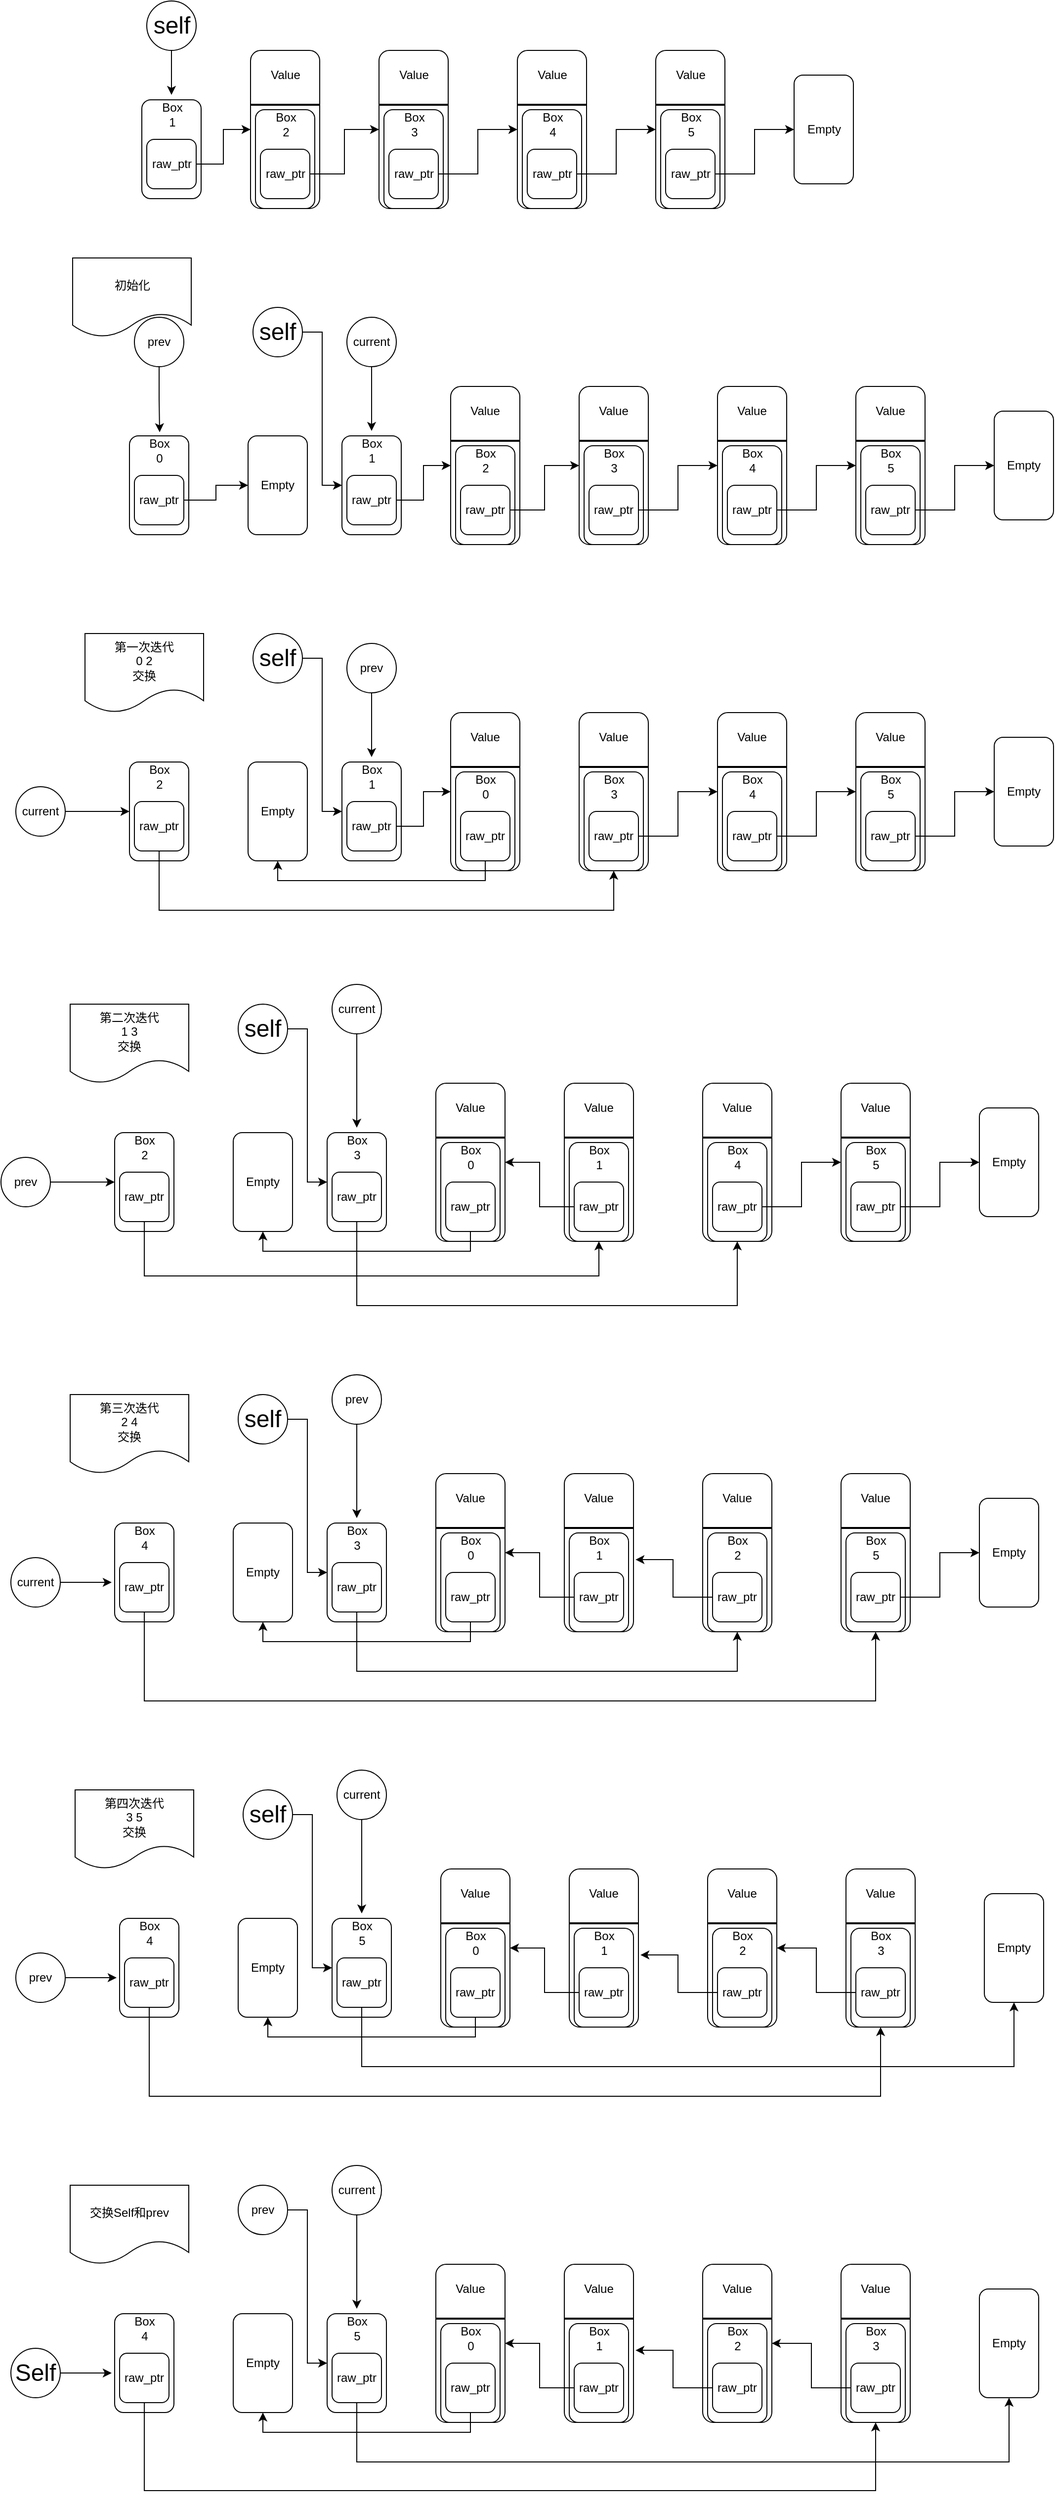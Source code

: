 <mxfile version="21.7.2" type="github">
  <diagram name="第 1 页" id="kmuNRWYoH8cKrCsX6FD8">
    <mxGraphModel dx="2074" dy="1114" grid="1" gridSize="10" guides="1" tooltips="1" connect="1" arrows="1" fold="1" page="1" pageScale="1" pageWidth="1169" pageHeight="1654" math="0" shadow="0">
      <root>
        <mxCell id="0" />
        <mxCell id="1" parent="0" />
        <mxCell id="2" value="" style="rounded=1;whiteSpace=wrap;html=1;" parent="1" vertex="1">
          <mxGeometry x="172.5" y="140" width="60" height="100" as="geometry" />
        </mxCell>
        <mxCell id="3" style="edgeStyle=orthogonalEdgeStyle;rounded=0;orthogonalLoop=1;jettySize=auto;html=1;entryX=0;entryY=0.5;entryDx=0;entryDy=0;" parent="1" source="4" target="6" edge="1">
          <mxGeometry relative="1" as="geometry" />
        </mxCell>
        <mxCell id="4" value="raw_ptr" style="rounded=1;whiteSpace=wrap;html=1;" parent="1" vertex="1">
          <mxGeometry x="177.5" y="180" width="50" height="50" as="geometry" />
        </mxCell>
        <mxCell id="5" value="&lt;div&gt;Box&lt;/div&gt;&lt;div&gt;1&lt;/div&gt;" style="text;html=1;align=center;verticalAlign=middle;resizable=0;points=[];autosize=1;strokeColor=none;fillColor=none;" parent="1" vertex="1">
          <mxGeometry x="182.5" y="135" width="40" height="40" as="geometry" />
        </mxCell>
        <mxCell id="6" value="" style="rounded=1;whiteSpace=wrap;html=1;" parent="1" vertex="1">
          <mxGeometry x="282.5" y="90" width="70" height="160" as="geometry" />
        </mxCell>
        <mxCell id="7" value="" style="rounded=1;whiteSpace=wrap;html=1;" parent="1" vertex="1">
          <mxGeometry x="287.5" y="150" width="60" height="100" as="geometry" />
        </mxCell>
        <mxCell id="8" style="edgeStyle=orthogonalEdgeStyle;rounded=0;orthogonalLoop=1;jettySize=auto;html=1;entryX=0;entryY=0.5;entryDx=0;entryDy=0;" parent="1" source="9" target="13" edge="1">
          <mxGeometry relative="1" as="geometry" />
        </mxCell>
        <mxCell id="9" value="raw_ptr" style="rounded=1;whiteSpace=wrap;html=1;" parent="1" vertex="1">
          <mxGeometry x="292.5" y="190" width="50" height="50" as="geometry" />
        </mxCell>
        <mxCell id="10" value="&lt;div&gt;Box&lt;/div&gt;2" style="text;html=1;align=center;verticalAlign=middle;resizable=0;points=[];autosize=1;strokeColor=none;fillColor=none;" parent="1" vertex="1">
          <mxGeometry x="297.5" y="145" width="40" height="40" as="geometry" />
        </mxCell>
        <mxCell id="11" value="" style="line;strokeWidth=2;html=1;" parent="1" vertex="1">
          <mxGeometry x="282.5" y="140" width="70" height="10" as="geometry" />
        </mxCell>
        <mxCell id="12" value="Value" style="text;html=1;strokeColor=none;fillColor=none;align=center;verticalAlign=middle;whiteSpace=wrap;rounded=0;" parent="1" vertex="1">
          <mxGeometry x="287.5" y="100" width="60" height="30" as="geometry" />
        </mxCell>
        <mxCell id="13" value="" style="rounded=1;whiteSpace=wrap;html=1;" parent="1" vertex="1">
          <mxGeometry x="412.5" y="90" width="70" height="160" as="geometry" />
        </mxCell>
        <mxCell id="14" value="" style="rounded=1;whiteSpace=wrap;html=1;" parent="1" vertex="1">
          <mxGeometry x="417.5" y="150" width="60" height="100" as="geometry" />
        </mxCell>
        <mxCell id="15" style="edgeStyle=orthogonalEdgeStyle;rounded=0;orthogonalLoop=1;jettySize=auto;html=1;entryX=0;entryY=0.5;entryDx=0;entryDy=0;" parent="1" source="16" target="20" edge="1">
          <mxGeometry relative="1" as="geometry" />
        </mxCell>
        <mxCell id="16" value="raw_ptr" style="rounded=1;whiteSpace=wrap;html=1;" parent="1" vertex="1">
          <mxGeometry x="422.5" y="190" width="50" height="50" as="geometry" />
        </mxCell>
        <mxCell id="17" value="&lt;div&gt;Box&lt;/div&gt;&lt;div&gt;3&lt;/div&gt;" style="text;html=1;align=center;verticalAlign=middle;resizable=0;points=[];autosize=1;strokeColor=none;fillColor=none;" parent="1" vertex="1">
          <mxGeometry x="427.5" y="145" width="40" height="40" as="geometry" />
        </mxCell>
        <mxCell id="18" value="" style="line;strokeWidth=2;html=1;" parent="1" vertex="1">
          <mxGeometry x="412.5" y="140" width="70" height="10" as="geometry" />
        </mxCell>
        <mxCell id="19" value="Value" style="text;html=1;strokeColor=none;fillColor=none;align=center;verticalAlign=middle;whiteSpace=wrap;rounded=0;" parent="1" vertex="1">
          <mxGeometry x="417.5" y="100" width="60" height="30" as="geometry" />
        </mxCell>
        <mxCell id="20" value="" style="rounded=1;whiteSpace=wrap;html=1;" parent="1" vertex="1">
          <mxGeometry x="552.5" y="90" width="70" height="160" as="geometry" />
        </mxCell>
        <mxCell id="21" value="" style="rounded=1;whiteSpace=wrap;html=1;" parent="1" vertex="1">
          <mxGeometry x="557.5" y="150" width="60" height="100" as="geometry" />
        </mxCell>
        <mxCell id="22" style="edgeStyle=orthogonalEdgeStyle;rounded=0;orthogonalLoop=1;jettySize=auto;html=1;entryX=0;entryY=0.5;entryDx=0;entryDy=0;" parent="1" source="23" target="27" edge="1">
          <mxGeometry relative="1" as="geometry" />
        </mxCell>
        <mxCell id="23" value="raw_ptr" style="rounded=1;whiteSpace=wrap;html=1;" parent="1" vertex="1">
          <mxGeometry x="562.5" y="190" width="50" height="50" as="geometry" />
        </mxCell>
        <mxCell id="24" value="&lt;div&gt;Box&lt;/div&gt;4" style="text;html=1;align=center;verticalAlign=middle;resizable=0;points=[];autosize=1;strokeColor=none;fillColor=none;" parent="1" vertex="1">
          <mxGeometry x="567.5" y="145" width="40" height="40" as="geometry" />
        </mxCell>
        <mxCell id="25" value="" style="line;strokeWidth=2;html=1;" parent="1" vertex="1">
          <mxGeometry x="552.5" y="140" width="70" height="10" as="geometry" />
        </mxCell>
        <mxCell id="26" value="Value" style="text;html=1;strokeColor=none;fillColor=none;align=center;verticalAlign=middle;whiteSpace=wrap;rounded=0;" parent="1" vertex="1">
          <mxGeometry x="557.5" y="100" width="60" height="30" as="geometry" />
        </mxCell>
        <mxCell id="27" value="" style="rounded=1;whiteSpace=wrap;html=1;" parent="1" vertex="1">
          <mxGeometry x="692.5" y="90" width="70" height="160" as="geometry" />
        </mxCell>
        <mxCell id="28" value="" style="rounded=1;whiteSpace=wrap;html=1;" parent="1" vertex="1">
          <mxGeometry x="697.5" y="150" width="60" height="100" as="geometry" />
        </mxCell>
        <mxCell id="29" style="edgeStyle=orthogonalEdgeStyle;rounded=0;orthogonalLoop=1;jettySize=auto;html=1;entryX=0;entryY=0.5;entryDx=0;entryDy=0;" parent="1" source="30" target="34" edge="1">
          <mxGeometry relative="1" as="geometry" />
        </mxCell>
        <mxCell id="30" value="raw_ptr" style="rounded=1;whiteSpace=wrap;html=1;" parent="1" vertex="1">
          <mxGeometry x="702.5" y="190" width="50" height="50" as="geometry" />
        </mxCell>
        <mxCell id="31" value="&lt;div&gt;Box&lt;/div&gt;5" style="text;html=1;align=center;verticalAlign=middle;resizable=0;points=[];autosize=1;strokeColor=none;fillColor=none;" parent="1" vertex="1">
          <mxGeometry x="707.5" y="145" width="40" height="40" as="geometry" />
        </mxCell>
        <mxCell id="32" value="" style="line;strokeWidth=2;html=1;" parent="1" vertex="1">
          <mxGeometry x="692.5" y="140" width="70" height="10" as="geometry" />
        </mxCell>
        <mxCell id="33" value="Value" style="text;html=1;strokeColor=none;fillColor=none;align=center;verticalAlign=middle;whiteSpace=wrap;rounded=0;" parent="1" vertex="1">
          <mxGeometry x="697.5" y="100" width="60" height="30" as="geometry" />
        </mxCell>
        <mxCell id="34" value="Empty" style="rounded=1;whiteSpace=wrap;html=1;" parent="1" vertex="1">
          <mxGeometry x="832.5" y="115" width="60" height="110" as="geometry" />
        </mxCell>
        <mxCell id="81" value="" style="edgeStyle=orthogonalEdgeStyle;rounded=0;orthogonalLoop=1;jettySize=auto;html=1;" parent="1" source="82" target="5" edge="1">
          <mxGeometry relative="1" as="geometry" />
        </mxCell>
        <mxCell id="82" value="&lt;font style=&quot;font-size: 24px;&quot;&gt;self&lt;/font&gt;" style="ellipse;whiteSpace=wrap;html=1;aspect=fixed;" parent="1" vertex="1">
          <mxGeometry x="177.5" y="40" width="50" height="50" as="geometry" />
        </mxCell>
        <mxCell id="df_Jr-iMPG1Y2lYx7abm-87" value="" style="rounded=1;whiteSpace=wrap;html=1;" parent="1" vertex="1">
          <mxGeometry x="375" y="480" width="60" height="100" as="geometry" />
        </mxCell>
        <mxCell id="df_Jr-iMPG1Y2lYx7abm-88" style="edgeStyle=orthogonalEdgeStyle;rounded=0;orthogonalLoop=1;jettySize=auto;html=1;entryX=0;entryY=0.5;entryDx=0;entryDy=0;" parent="1" source="df_Jr-iMPG1Y2lYx7abm-89" target="df_Jr-iMPG1Y2lYx7abm-91" edge="1">
          <mxGeometry relative="1" as="geometry" />
        </mxCell>
        <mxCell id="df_Jr-iMPG1Y2lYx7abm-89" value="raw_ptr" style="rounded=1;whiteSpace=wrap;html=1;" parent="1" vertex="1">
          <mxGeometry x="380" y="520" width="50" height="50" as="geometry" />
        </mxCell>
        <mxCell id="df_Jr-iMPG1Y2lYx7abm-90" value="&lt;div&gt;Box&lt;/div&gt;1" style="text;html=1;align=center;verticalAlign=middle;resizable=0;points=[];autosize=1;strokeColor=none;fillColor=none;" parent="1" vertex="1">
          <mxGeometry x="385" y="475" width="40" height="40" as="geometry" />
        </mxCell>
        <mxCell id="df_Jr-iMPG1Y2lYx7abm-91" value="" style="rounded=1;whiteSpace=wrap;html=1;" parent="1" vertex="1">
          <mxGeometry x="485" y="430" width="70" height="160" as="geometry" />
        </mxCell>
        <mxCell id="df_Jr-iMPG1Y2lYx7abm-92" value="" style="rounded=1;whiteSpace=wrap;html=1;" parent="1" vertex="1">
          <mxGeometry x="490" y="490" width="60" height="100" as="geometry" />
        </mxCell>
        <mxCell id="df_Jr-iMPG1Y2lYx7abm-93" style="edgeStyle=orthogonalEdgeStyle;rounded=0;orthogonalLoop=1;jettySize=auto;html=1;entryX=0;entryY=0.5;entryDx=0;entryDy=0;" parent="1" source="df_Jr-iMPG1Y2lYx7abm-94" target="df_Jr-iMPG1Y2lYx7abm-98" edge="1">
          <mxGeometry relative="1" as="geometry" />
        </mxCell>
        <mxCell id="df_Jr-iMPG1Y2lYx7abm-94" value="raw_ptr" style="rounded=1;whiteSpace=wrap;html=1;" parent="1" vertex="1">
          <mxGeometry x="495" y="530" width="50" height="50" as="geometry" />
        </mxCell>
        <mxCell id="df_Jr-iMPG1Y2lYx7abm-95" value="&lt;div&gt;Box&lt;/div&gt;&lt;div&gt;2&lt;br&gt;&lt;/div&gt;" style="text;html=1;align=center;verticalAlign=middle;resizable=0;points=[];autosize=1;strokeColor=none;fillColor=none;" parent="1" vertex="1">
          <mxGeometry x="500" y="485" width="40" height="40" as="geometry" />
        </mxCell>
        <mxCell id="df_Jr-iMPG1Y2lYx7abm-96" value="" style="line;strokeWidth=2;html=1;" parent="1" vertex="1">
          <mxGeometry x="485" y="480" width="70" height="10" as="geometry" />
        </mxCell>
        <mxCell id="df_Jr-iMPG1Y2lYx7abm-97" value="Value" style="text;html=1;strokeColor=none;fillColor=none;align=center;verticalAlign=middle;whiteSpace=wrap;rounded=0;" parent="1" vertex="1">
          <mxGeometry x="490" y="440" width="60" height="30" as="geometry" />
        </mxCell>
        <mxCell id="df_Jr-iMPG1Y2lYx7abm-98" value="" style="rounded=1;whiteSpace=wrap;html=1;" parent="1" vertex="1">
          <mxGeometry x="615" y="430" width="70" height="160" as="geometry" />
        </mxCell>
        <mxCell id="df_Jr-iMPG1Y2lYx7abm-99" value="" style="rounded=1;whiteSpace=wrap;html=1;" parent="1" vertex="1">
          <mxGeometry x="620" y="490" width="60" height="100" as="geometry" />
        </mxCell>
        <mxCell id="df_Jr-iMPG1Y2lYx7abm-100" style="edgeStyle=orthogonalEdgeStyle;rounded=0;orthogonalLoop=1;jettySize=auto;html=1;entryX=0;entryY=0.5;entryDx=0;entryDy=0;" parent="1" source="df_Jr-iMPG1Y2lYx7abm-101" target="df_Jr-iMPG1Y2lYx7abm-105" edge="1">
          <mxGeometry relative="1" as="geometry" />
        </mxCell>
        <mxCell id="df_Jr-iMPG1Y2lYx7abm-101" value="raw_ptr" style="rounded=1;whiteSpace=wrap;html=1;" parent="1" vertex="1">
          <mxGeometry x="625" y="530" width="50" height="50" as="geometry" />
        </mxCell>
        <mxCell id="df_Jr-iMPG1Y2lYx7abm-102" value="&lt;div&gt;Box&lt;/div&gt;&lt;div&gt;3&lt;br&gt;&lt;/div&gt;" style="text;html=1;align=center;verticalAlign=middle;resizable=0;points=[];autosize=1;strokeColor=none;fillColor=none;" parent="1" vertex="1">
          <mxGeometry x="630" y="485" width="40" height="40" as="geometry" />
        </mxCell>
        <mxCell id="df_Jr-iMPG1Y2lYx7abm-103" value="" style="line;strokeWidth=2;html=1;" parent="1" vertex="1">
          <mxGeometry x="615" y="480" width="70" height="10" as="geometry" />
        </mxCell>
        <mxCell id="df_Jr-iMPG1Y2lYx7abm-104" value="Value" style="text;html=1;strokeColor=none;fillColor=none;align=center;verticalAlign=middle;whiteSpace=wrap;rounded=0;" parent="1" vertex="1">
          <mxGeometry x="620" y="440" width="60" height="30" as="geometry" />
        </mxCell>
        <mxCell id="df_Jr-iMPG1Y2lYx7abm-105" value="" style="rounded=1;whiteSpace=wrap;html=1;" parent="1" vertex="1">
          <mxGeometry x="755" y="430" width="70" height="160" as="geometry" />
        </mxCell>
        <mxCell id="df_Jr-iMPG1Y2lYx7abm-106" value="" style="rounded=1;whiteSpace=wrap;html=1;" parent="1" vertex="1">
          <mxGeometry x="760" y="490" width="60" height="100" as="geometry" />
        </mxCell>
        <mxCell id="df_Jr-iMPG1Y2lYx7abm-107" style="edgeStyle=orthogonalEdgeStyle;rounded=0;orthogonalLoop=1;jettySize=auto;html=1;entryX=0;entryY=0.5;entryDx=0;entryDy=0;" parent="1" source="df_Jr-iMPG1Y2lYx7abm-108" target="df_Jr-iMPG1Y2lYx7abm-112" edge="1">
          <mxGeometry relative="1" as="geometry" />
        </mxCell>
        <mxCell id="df_Jr-iMPG1Y2lYx7abm-108" value="raw_ptr" style="rounded=1;whiteSpace=wrap;html=1;" parent="1" vertex="1">
          <mxGeometry x="765" y="530" width="50" height="50" as="geometry" />
        </mxCell>
        <mxCell id="df_Jr-iMPG1Y2lYx7abm-109" value="&lt;div&gt;Box&lt;/div&gt;&lt;div&gt;4&lt;br&gt;&lt;/div&gt;" style="text;html=1;align=center;verticalAlign=middle;resizable=0;points=[];autosize=1;strokeColor=none;fillColor=none;" parent="1" vertex="1">
          <mxGeometry x="770" y="485" width="40" height="40" as="geometry" />
        </mxCell>
        <mxCell id="df_Jr-iMPG1Y2lYx7abm-110" value="" style="line;strokeWidth=2;html=1;" parent="1" vertex="1">
          <mxGeometry x="755" y="480" width="70" height="10" as="geometry" />
        </mxCell>
        <mxCell id="df_Jr-iMPG1Y2lYx7abm-111" value="Value" style="text;html=1;strokeColor=none;fillColor=none;align=center;verticalAlign=middle;whiteSpace=wrap;rounded=0;" parent="1" vertex="1">
          <mxGeometry x="760" y="440" width="60" height="30" as="geometry" />
        </mxCell>
        <mxCell id="df_Jr-iMPG1Y2lYx7abm-112" value="" style="rounded=1;whiteSpace=wrap;html=1;" parent="1" vertex="1">
          <mxGeometry x="895" y="430" width="70" height="160" as="geometry" />
        </mxCell>
        <mxCell id="df_Jr-iMPG1Y2lYx7abm-113" value="" style="rounded=1;whiteSpace=wrap;html=1;" parent="1" vertex="1">
          <mxGeometry x="900" y="490" width="60" height="100" as="geometry" />
        </mxCell>
        <mxCell id="df_Jr-iMPG1Y2lYx7abm-114" style="edgeStyle=orthogonalEdgeStyle;rounded=0;orthogonalLoop=1;jettySize=auto;html=1;entryX=0;entryY=0.5;entryDx=0;entryDy=0;" parent="1" source="df_Jr-iMPG1Y2lYx7abm-115" target="df_Jr-iMPG1Y2lYx7abm-119" edge="1">
          <mxGeometry relative="1" as="geometry" />
        </mxCell>
        <mxCell id="df_Jr-iMPG1Y2lYx7abm-115" value="raw_ptr" style="rounded=1;whiteSpace=wrap;html=1;" parent="1" vertex="1">
          <mxGeometry x="905" y="530" width="50" height="50" as="geometry" />
        </mxCell>
        <mxCell id="df_Jr-iMPG1Y2lYx7abm-116" value="&lt;div&gt;Box&lt;/div&gt;&lt;div&gt;5&lt;br&gt;&lt;/div&gt;" style="text;html=1;align=center;verticalAlign=middle;resizable=0;points=[];autosize=1;strokeColor=none;fillColor=none;" parent="1" vertex="1">
          <mxGeometry x="910" y="485" width="40" height="40" as="geometry" />
        </mxCell>
        <mxCell id="df_Jr-iMPG1Y2lYx7abm-117" value="" style="line;strokeWidth=2;html=1;" parent="1" vertex="1">
          <mxGeometry x="895" y="480" width="70" height="10" as="geometry" />
        </mxCell>
        <mxCell id="df_Jr-iMPG1Y2lYx7abm-118" value="Value" style="text;html=1;strokeColor=none;fillColor=none;align=center;verticalAlign=middle;whiteSpace=wrap;rounded=0;" parent="1" vertex="1">
          <mxGeometry x="900" y="440" width="60" height="30" as="geometry" />
        </mxCell>
        <mxCell id="df_Jr-iMPG1Y2lYx7abm-119" value="Empty" style="rounded=1;whiteSpace=wrap;html=1;" parent="1" vertex="1">
          <mxGeometry x="1035" y="455" width="60" height="110" as="geometry" />
        </mxCell>
        <mxCell id="df_Jr-iMPG1Y2lYx7abm-120" value="" style="edgeStyle=orthogonalEdgeStyle;rounded=0;orthogonalLoop=1;jettySize=auto;html=1;" parent="1" source="df_Jr-iMPG1Y2lYx7abm-121" target="df_Jr-iMPG1Y2lYx7abm-90" edge="1">
          <mxGeometry relative="1" as="geometry" />
        </mxCell>
        <mxCell id="df_Jr-iMPG1Y2lYx7abm-121" value="current" style="ellipse;whiteSpace=wrap;html=1;aspect=fixed;" parent="1" vertex="1">
          <mxGeometry x="380" y="360" width="50" height="50" as="geometry" />
        </mxCell>
        <mxCell id="df_Jr-iMPG1Y2lYx7abm-124" value="Empty" style="rounded=1;whiteSpace=wrap;html=1;" parent="1" vertex="1">
          <mxGeometry x="280" y="480" width="60" height="100" as="geometry" />
        </mxCell>
        <mxCell id="df_Jr-iMPG1Y2lYx7abm-130" style="edgeStyle=orthogonalEdgeStyle;rounded=0;orthogonalLoop=1;jettySize=auto;html=1;entryX=0.513;entryY=0.033;entryDx=0;entryDy=0;entryPerimeter=0;" parent="1" source="df_Jr-iMPG1Y2lYx7abm-125" target="df_Jr-iMPG1Y2lYx7abm-128" edge="1">
          <mxGeometry relative="1" as="geometry" />
        </mxCell>
        <mxCell id="df_Jr-iMPG1Y2lYx7abm-125" value="prev" style="ellipse;whiteSpace=wrap;html=1;aspect=fixed;" parent="1" vertex="1">
          <mxGeometry x="165" y="360" width="50" height="50" as="geometry" />
        </mxCell>
        <mxCell id="df_Jr-iMPG1Y2lYx7abm-126" value="" style="rounded=1;whiteSpace=wrap;html=1;" parent="1" vertex="1">
          <mxGeometry x="160" y="480" width="60" height="100" as="geometry" />
        </mxCell>
        <mxCell id="df_Jr-iMPG1Y2lYx7abm-129" style="edgeStyle=orthogonalEdgeStyle;rounded=0;orthogonalLoop=1;jettySize=auto;html=1;entryX=0;entryY=0.5;entryDx=0;entryDy=0;" parent="1" source="df_Jr-iMPG1Y2lYx7abm-127" target="df_Jr-iMPG1Y2lYx7abm-124" edge="1">
          <mxGeometry relative="1" as="geometry" />
        </mxCell>
        <mxCell id="df_Jr-iMPG1Y2lYx7abm-127" value="raw_ptr" style="rounded=1;whiteSpace=wrap;html=1;" parent="1" vertex="1">
          <mxGeometry x="165" y="520" width="50" height="50" as="geometry" />
        </mxCell>
        <mxCell id="df_Jr-iMPG1Y2lYx7abm-128" value="&lt;div&gt;Box&lt;/div&gt;&lt;div&gt;0&lt;br&gt;&lt;/div&gt;" style="text;html=1;align=center;verticalAlign=middle;resizable=0;points=[];autosize=1;strokeColor=none;fillColor=none;" parent="1" vertex="1">
          <mxGeometry x="170" y="475" width="40" height="40" as="geometry" />
        </mxCell>
        <mxCell id="df_Jr-iMPG1Y2lYx7abm-176" style="edgeStyle=orthogonalEdgeStyle;rounded=0;orthogonalLoop=1;jettySize=auto;html=1;entryX=0;entryY=0.5;entryDx=0;entryDy=0;" parent="1" source="df_Jr-iMPG1Y2lYx7abm-175" target="df_Jr-iMPG1Y2lYx7abm-87" edge="1">
          <mxGeometry relative="1" as="geometry" />
        </mxCell>
        <mxCell id="df_Jr-iMPG1Y2lYx7abm-175" value="&lt;font style=&quot;font-size: 24px;&quot;&gt;self&lt;/font&gt;" style="ellipse;whiteSpace=wrap;html=1;aspect=fixed;" parent="1" vertex="1">
          <mxGeometry x="285" y="350" width="50" height="50" as="geometry" />
        </mxCell>
        <mxCell id="df_Jr-iMPG1Y2lYx7abm-177" value="" style="rounded=1;whiteSpace=wrap;html=1;" parent="1" vertex="1">
          <mxGeometry x="375" y="810" width="60" height="100" as="geometry" />
        </mxCell>
        <mxCell id="df_Jr-iMPG1Y2lYx7abm-453" style="edgeStyle=orthogonalEdgeStyle;rounded=0;orthogonalLoop=1;jettySize=auto;html=1;entryX=0;entryY=0.5;entryDx=0;entryDy=0;" parent="1" source="df_Jr-iMPG1Y2lYx7abm-179" target="df_Jr-iMPG1Y2lYx7abm-181" edge="1">
          <mxGeometry relative="1" as="geometry" />
        </mxCell>
        <mxCell id="df_Jr-iMPG1Y2lYx7abm-179" value="raw_ptr" style="rounded=1;whiteSpace=wrap;html=1;" parent="1" vertex="1">
          <mxGeometry x="380" y="850" width="50" height="50" as="geometry" />
        </mxCell>
        <mxCell id="df_Jr-iMPG1Y2lYx7abm-180" value="&lt;div&gt;Box&lt;/div&gt;1" style="text;html=1;align=center;verticalAlign=middle;resizable=0;points=[];autosize=1;strokeColor=none;fillColor=none;" parent="1" vertex="1">
          <mxGeometry x="385" y="805" width="40" height="40" as="geometry" />
        </mxCell>
        <mxCell id="df_Jr-iMPG1Y2lYx7abm-181" value="" style="rounded=1;whiteSpace=wrap;html=1;" parent="1" vertex="1">
          <mxGeometry x="485" y="760" width="70" height="160" as="geometry" />
        </mxCell>
        <mxCell id="df_Jr-iMPG1Y2lYx7abm-182" value="" style="rounded=1;whiteSpace=wrap;html=1;" parent="1" vertex="1">
          <mxGeometry x="490" y="820" width="60" height="100" as="geometry" />
        </mxCell>
        <mxCell id="df_Jr-iMPG1Y2lYx7abm-454" style="edgeStyle=orthogonalEdgeStyle;rounded=0;orthogonalLoop=1;jettySize=auto;html=1;entryX=0.5;entryY=1;entryDx=0;entryDy=0;" parent="1" source="df_Jr-iMPG1Y2lYx7abm-184" target="df_Jr-iMPG1Y2lYx7abm-214" edge="1">
          <mxGeometry relative="1" as="geometry">
            <Array as="points">
              <mxPoint x="520" y="930" />
              <mxPoint x="310" y="930" />
            </Array>
          </mxGeometry>
        </mxCell>
        <mxCell id="df_Jr-iMPG1Y2lYx7abm-184" value="raw_ptr" style="rounded=1;whiteSpace=wrap;html=1;" parent="1" vertex="1">
          <mxGeometry x="495" y="860" width="50" height="50" as="geometry" />
        </mxCell>
        <mxCell id="df_Jr-iMPG1Y2lYx7abm-185" value="&lt;div&gt;Box&lt;/div&gt;0" style="text;html=1;align=center;verticalAlign=middle;resizable=0;points=[];autosize=1;strokeColor=none;fillColor=none;" parent="1" vertex="1">
          <mxGeometry x="500" y="815" width="40" height="40" as="geometry" />
        </mxCell>
        <mxCell id="df_Jr-iMPG1Y2lYx7abm-186" value="" style="line;strokeWidth=2;html=1;" parent="1" vertex="1">
          <mxGeometry x="485" y="810" width="70" height="10" as="geometry" />
        </mxCell>
        <mxCell id="df_Jr-iMPG1Y2lYx7abm-187" value="Value" style="text;html=1;strokeColor=none;fillColor=none;align=center;verticalAlign=middle;whiteSpace=wrap;rounded=0;" parent="1" vertex="1">
          <mxGeometry x="490" y="770" width="60" height="30" as="geometry" />
        </mxCell>
        <mxCell id="df_Jr-iMPG1Y2lYx7abm-188" value="" style="rounded=1;whiteSpace=wrap;html=1;" parent="1" vertex="1">
          <mxGeometry x="615" y="760" width="70" height="160" as="geometry" />
        </mxCell>
        <mxCell id="df_Jr-iMPG1Y2lYx7abm-189" value="" style="rounded=1;whiteSpace=wrap;html=1;" parent="1" vertex="1">
          <mxGeometry x="620" y="820" width="60" height="100" as="geometry" />
        </mxCell>
        <mxCell id="df_Jr-iMPG1Y2lYx7abm-190" style="edgeStyle=orthogonalEdgeStyle;rounded=0;orthogonalLoop=1;jettySize=auto;html=1;entryX=0;entryY=0.5;entryDx=0;entryDy=0;" parent="1" source="df_Jr-iMPG1Y2lYx7abm-191" target="df_Jr-iMPG1Y2lYx7abm-195" edge="1">
          <mxGeometry relative="1" as="geometry" />
        </mxCell>
        <mxCell id="df_Jr-iMPG1Y2lYx7abm-191" value="raw_ptr" style="rounded=1;whiteSpace=wrap;html=1;" parent="1" vertex="1">
          <mxGeometry x="625" y="860" width="50" height="50" as="geometry" />
        </mxCell>
        <mxCell id="df_Jr-iMPG1Y2lYx7abm-192" value="&lt;div&gt;Box&lt;/div&gt;&lt;div&gt;3&lt;br&gt;&lt;/div&gt;" style="text;html=1;align=center;verticalAlign=middle;resizable=0;points=[];autosize=1;strokeColor=none;fillColor=none;" parent="1" vertex="1">
          <mxGeometry x="630" y="815" width="40" height="40" as="geometry" />
        </mxCell>
        <mxCell id="df_Jr-iMPG1Y2lYx7abm-193" value="" style="line;strokeWidth=2;html=1;" parent="1" vertex="1">
          <mxGeometry x="615" y="810" width="70" height="10" as="geometry" />
        </mxCell>
        <mxCell id="df_Jr-iMPG1Y2lYx7abm-194" value="Value" style="text;html=1;strokeColor=none;fillColor=none;align=center;verticalAlign=middle;whiteSpace=wrap;rounded=0;" parent="1" vertex="1">
          <mxGeometry x="620" y="770" width="60" height="30" as="geometry" />
        </mxCell>
        <mxCell id="df_Jr-iMPG1Y2lYx7abm-195" value="" style="rounded=1;whiteSpace=wrap;html=1;" parent="1" vertex="1">
          <mxGeometry x="755" y="760" width="70" height="160" as="geometry" />
        </mxCell>
        <mxCell id="df_Jr-iMPG1Y2lYx7abm-196" value="" style="rounded=1;whiteSpace=wrap;html=1;" parent="1" vertex="1">
          <mxGeometry x="760" y="820" width="60" height="100" as="geometry" />
        </mxCell>
        <mxCell id="df_Jr-iMPG1Y2lYx7abm-197" style="edgeStyle=orthogonalEdgeStyle;rounded=0;orthogonalLoop=1;jettySize=auto;html=1;entryX=0;entryY=0.5;entryDx=0;entryDy=0;" parent="1" source="df_Jr-iMPG1Y2lYx7abm-198" target="df_Jr-iMPG1Y2lYx7abm-202" edge="1">
          <mxGeometry relative="1" as="geometry" />
        </mxCell>
        <mxCell id="df_Jr-iMPG1Y2lYx7abm-198" value="raw_ptr" style="rounded=1;whiteSpace=wrap;html=1;" parent="1" vertex="1">
          <mxGeometry x="765" y="860" width="50" height="50" as="geometry" />
        </mxCell>
        <mxCell id="df_Jr-iMPG1Y2lYx7abm-199" value="&lt;div&gt;Box&lt;/div&gt;&lt;div&gt;4&lt;br&gt;&lt;/div&gt;" style="text;html=1;align=center;verticalAlign=middle;resizable=0;points=[];autosize=1;strokeColor=none;fillColor=none;" parent="1" vertex="1">
          <mxGeometry x="770" y="815" width="40" height="40" as="geometry" />
        </mxCell>
        <mxCell id="df_Jr-iMPG1Y2lYx7abm-200" value="" style="line;strokeWidth=2;html=1;" parent="1" vertex="1">
          <mxGeometry x="755" y="810" width="70" height="10" as="geometry" />
        </mxCell>
        <mxCell id="df_Jr-iMPG1Y2lYx7abm-201" value="Value" style="text;html=1;strokeColor=none;fillColor=none;align=center;verticalAlign=middle;whiteSpace=wrap;rounded=0;" parent="1" vertex="1">
          <mxGeometry x="760" y="770" width="60" height="30" as="geometry" />
        </mxCell>
        <mxCell id="df_Jr-iMPG1Y2lYx7abm-202" value="" style="rounded=1;whiteSpace=wrap;html=1;" parent="1" vertex="1">
          <mxGeometry x="895" y="760" width="70" height="160" as="geometry" />
        </mxCell>
        <mxCell id="df_Jr-iMPG1Y2lYx7abm-203" value="" style="rounded=1;whiteSpace=wrap;html=1;" parent="1" vertex="1">
          <mxGeometry x="900" y="820" width="60" height="100" as="geometry" />
        </mxCell>
        <mxCell id="df_Jr-iMPG1Y2lYx7abm-204" style="edgeStyle=orthogonalEdgeStyle;rounded=0;orthogonalLoop=1;jettySize=auto;html=1;entryX=0;entryY=0.5;entryDx=0;entryDy=0;" parent="1" source="df_Jr-iMPG1Y2lYx7abm-205" target="df_Jr-iMPG1Y2lYx7abm-209" edge="1">
          <mxGeometry relative="1" as="geometry" />
        </mxCell>
        <mxCell id="df_Jr-iMPG1Y2lYx7abm-205" value="raw_ptr" style="rounded=1;whiteSpace=wrap;html=1;" parent="1" vertex="1">
          <mxGeometry x="905" y="860" width="50" height="50" as="geometry" />
        </mxCell>
        <mxCell id="df_Jr-iMPG1Y2lYx7abm-206" value="&lt;div&gt;Box&lt;/div&gt;&lt;div&gt;5&lt;br&gt;&lt;/div&gt;" style="text;html=1;align=center;verticalAlign=middle;resizable=0;points=[];autosize=1;strokeColor=none;fillColor=none;" parent="1" vertex="1">
          <mxGeometry x="910" y="815" width="40" height="40" as="geometry" />
        </mxCell>
        <mxCell id="df_Jr-iMPG1Y2lYx7abm-207" value="" style="line;strokeWidth=2;html=1;" parent="1" vertex="1">
          <mxGeometry x="895" y="810" width="70" height="10" as="geometry" />
        </mxCell>
        <mxCell id="df_Jr-iMPG1Y2lYx7abm-208" value="Value" style="text;html=1;strokeColor=none;fillColor=none;align=center;verticalAlign=middle;whiteSpace=wrap;rounded=0;" parent="1" vertex="1">
          <mxGeometry x="900" y="770" width="60" height="30" as="geometry" />
        </mxCell>
        <mxCell id="df_Jr-iMPG1Y2lYx7abm-209" value="Empty" style="rounded=1;whiteSpace=wrap;html=1;" parent="1" vertex="1">
          <mxGeometry x="1035" y="785" width="60" height="110" as="geometry" />
        </mxCell>
        <mxCell id="df_Jr-iMPG1Y2lYx7abm-210" value="" style="edgeStyle=orthogonalEdgeStyle;rounded=0;orthogonalLoop=1;jettySize=auto;html=1;" parent="1" source="df_Jr-iMPG1Y2lYx7abm-211" target="df_Jr-iMPG1Y2lYx7abm-180" edge="1">
          <mxGeometry relative="1" as="geometry" />
        </mxCell>
        <mxCell id="df_Jr-iMPG1Y2lYx7abm-211" value="prev" style="ellipse;whiteSpace=wrap;html=1;aspect=fixed;" parent="1" vertex="1">
          <mxGeometry x="380" y="690" width="50" height="50" as="geometry" />
        </mxCell>
        <mxCell id="df_Jr-iMPG1Y2lYx7abm-459" style="edgeStyle=orthogonalEdgeStyle;rounded=0;orthogonalLoop=1;jettySize=auto;html=1;entryX=0;entryY=0.5;entryDx=0;entryDy=0;" parent="1" source="df_Jr-iMPG1Y2lYx7abm-213" target="df_Jr-iMPG1Y2lYx7abm-217" edge="1">
          <mxGeometry relative="1" as="geometry" />
        </mxCell>
        <mxCell id="df_Jr-iMPG1Y2lYx7abm-213" value="current" style="ellipse;whiteSpace=wrap;html=1;aspect=fixed;" parent="1" vertex="1">
          <mxGeometry x="45" y="835" width="50" height="50" as="geometry" />
        </mxCell>
        <mxCell id="df_Jr-iMPG1Y2lYx7abm-214" value="Empty" style="rounded=1;whiteSpace=wrap;html=1;" parent="1" vertex="1">
          <mxGeometry x="280" y="810" width="60" height="100" as="geometry" />
        </mxCell>
        <mxCell id="df_Jr-iMPG1Y2lYx7abm-217" value="" style="rounded=1;whiteSpace=wrap;html=1;" parent="1" vertex="1">
          <mxGeometry x="160" y="810" width="60" height="100" as="geometry" />
        </mxCell>
        <mxCell id="df_Jr-iMPG1Y2lYx7abm-458" style="edgeStyle=orthogonalEdgeStyle;rounded=0;orthogonalLoop=1;jettySize=auto;html=1;entryX=0.5;entryY=1;entryDx=0;entryDy=0;" parent="1" source="df_Jr-iMPG1Y2lYx7abm-219" target="df_Jr-iMPG1Y2lYx7abm-189" edge="1">
          <mxGeometry relative="1" as="geometry">
            <Array as="points">
              <mxPoint x="190" y="960" />
              <mxPoint x="650" y="960" />
            </Array>
          </mxGeometry>
        </mxCell>
        <mxCell id="df_Jr-iMPG1Y2lYx7abm-219" value="raw_ptr" style="rounded=1;whiteSpace=wrap;html=1;" parent="1" vertex="1">
          <mxGeometry x="165" y="850" width="50" height="50" as="geometry" />
        </mxCell>
        <mxCell id="df_Jr-iMPG1Y2lYx7abm-221" style="edgeStyle=orthogonalEdgeStyle;rounded=0;orthogonalLoop=1;jettySize=auto;html=1;entryX=0;entryY=0.5;entryDx=0;entryDy=0;" parent="1" source="df_Jr-iMPG1Y2lYx7abm-222" target="df_Jr-iMPG1Y2lYx7abm-177" edge="1">
          <mxGeometry relative="1" as="geometry" />
        </mxCell>
        <mxCell id="df_Jr-iMPG1Y2lYx7abm-222" value="&lt;font style=&quot;font-size: 24px;&quot;&gt;self&lt;/font&gt;" style="ellipse;whiteSpace=wrap;html=1;aspect=fixed;" parent="1" vertex="1">
          <mxGeometry x="285" y="680" width="50" height="50" as="geometry" />
        </mxCell>
        <mxCell id="df_Jr-iMPG1Y2lYx7abm-231" value="&lt;div&gt;Box&lt;/div&gt;2" style="text;html=1;align=center;verticalAlign=middle;resizable=0;points=[];autosize=1;strokeColor=none;fillColor=none;" parent="1" vertex="1">
          <mxGeometry x="170" y="805" width="40" height="40" as="geometry" />
        </mxCell>
        <mxCell id="df_Jr-iMPG1Y2lYx7abm-279" value="初始化" style="shape=document;whiteSpace=wrap;html=1;boundedLbl=1;" parent="1" vertex="1">
          <mxGeometry x="102.5" y="300" width="120" height="80" as="geometry" />
        </mxCell>
        <mxCell id="df_Jr-iMPG1Y2lYx7abm-280" value="&lt;div&gt;第一次迭代&lt;/div&gt;&lt;div&gt;0 2&lt;br&gt;&lt;/div&gt;交换" style="shape=document;whiteSpace=wrap;html=1;boundedLbl=1;" parent="1" vertex="1">
          <mxGeometry x="115" y="680" width="120" height="80" as="geometry" />
        </mxCell>
        <mxCell id="df_Jr-iMPG1Y2lYx7abm-460" value="" style="rounded=1;whiteSpace=wrap;html=1;" parent="1" vertex="1">
          <mxGeometry x="360" y="1185" width="60" height="100" as="geometry" />
        </mxCell>
        <mxCell id="df_Jr-iMPG1Y2lYx7abm-506" style="edgeStyle=orthogonalEdgeStyle;rounded=0;orthogonalLoop=1;jettySize=auto;html=1;entryX=0.5;entryY=1;entryDx=0;entryDy=0;" parent="1" source="df_Jr-iMPG1Y2lYx7abm-462" target="df_Jr-iMPG1Y2lYx7abm-479" edge="1">
          <mxGeometry relative="1" as="geometry">
            <Array as="points">
              <mxPoint x="390" y="1360" />
              <mxPoint x="775" y="1360" />
            </Array>
          </mxGeometry>
        </mxCell>
        <mxCell id="df_Jr-iMPG1Y2lYx7abm-462" value="raw_ptr" style="rounded=1;whiteSpace=wrap;html=1;" parent="1" vertex="1">
          <mxGeometry x="365" y="1225" width="50" height="50" as="geometry" />
        </mxCell>
        <mxCell id="df_Jr-iMPG1Y2lYx7abm-463" value="&lt;div&gt;Box&lt;/div&gt;3" style="text;html=1;align=center;verticalAlign=middle;resizable=0;points=[];autosize=1;strokeColor=none;fillColor=none;" parent="1" vertex="1">
          <mxGeometry x="370" y="1180" width="40" height="40" as="geometry" />
        </mxCell>
        <mxCell id="df_Jr-iMPG1Y2lYx7abm-464" value="" style="rounded=1;whiteSpace=wrap;html=1;" parent="1" vertex="1">
          <mxGeometry x="470" y="1135" width="70" height="160" as="geometry" />
        </mxCell>
        <mxCell id="df_Jr-iMPG1Y2lYx7abm-465" value="" style="rounded=1;whiteSpace=wrap;html=1;" parent="1" vertex="1">
          <mxGeometry x="475" y="1195" width="60" height="100" as="geometry" />
        </mxCell>
        <mxCell id="df_Jr-iMPG1Y2lYx7abm-466" style="edgeStyle=orthogonalEdgeStyle;rounded=0;orthogonalLoop=1;jettySize=auto;html=1;entryX=0.5;entryY=1;entryDx=0;entryDy=0;" parent="1" source="df_Jr-iMPG1Y2lYx7abm-467" target="df_Jr-iMPG1Y2lYx7abm-497" edge="1">
          <mxGeometry relative="1" as="geometry">
            <Array as="points">
              <mxPoint x="505" y="1305" />
              <mxPoint x="295" y="1305" />
            </Array>
          </mxGeometry>
        </mxCell>
        <mxCell id="df_Jr-iMPG1Y2lYx7abm-467" value="raw_ptr" style="rounded=1;whiteSpace=wrap;html=1;" parent="1" vertex="1">
          <mxGeometry x="480" y="1235" width="50" height="50" as="geometry" />
        </mxCell>
        <mxCell id="df_Jr-iMPG1Y2lYx7abm-468" value="&lt;div&gt;Box&lt;/div&gt;0" style="text;html=1;align=center;verticalAlign=middle;resizable=0;points=[];autosize=1;strokeColor=none;fillColor=none;" parent="1" vertex="1">
          <mxGeometry x="485" y="1190" width="40" height="40" as="geometry" />
        </mxCell>
        <mxCell id="df_Jr-iMPG1Y2lYx7abm-469" value="" style="line;strokeWidth=2;html=1;" parent="1" vertex="1">
          <mxGeometry x="470" y="1185" width="70" height="10" as="geometry" />
        </mxCell>
        <mxCell id="df_Jr-iMPG1Y2lYx7abm-470" value="Value" style="text;html=1;strokeColor=none;fillColor=none;align=center;verticalAlign=middle;whiteSpace=wrap;rounded=0;" parent="1" vertex="1">
          <mxGeometry x="475" y="1145" width="60" height="30" as="geometry" />
        </mxCell>
        <mxCell id="df_Jr-iMPG1Y2lYx7abm-471" value="" style="rounded=1;whiteSpace=wrap;html=1;" parent="1" vertex="1">
          <mxGeometry x="600" y="1135" width="70" height="160" as="geometry" />
        </mxCell>
        <mxCell id="df_Jr-iMPG1Y2lYx7abm-472" value="" style="rounded=1;whiteSpace=wrap;html=1;" parent="1" vertex="1">
          <mxGeometry x="605" y="1195" width="60" height="100" as="geometry" />
        </mxCell>
        <mxCell id="df_Jr-iMPG1Y2lYx7abm-507" style="edgeStyle=orthogonalEdgeStyle;rounded=0;orthogonalLoop=1;jettySize=auto;html=1;entryX=1;entryY=0.5;entryDx=0;entryDy=0;" parent="1" source="df_Jr-iMPG1Y2lYx7abm-474" target="df_Jr-iMPG1Y2lYx7abm-464" edge="1">
          <mxGeometry relative="1" as="geometry" />
        </mxCell>
        <mxCell id="df_Jr-iMPG1Y2lYx7abm-474" value="raw_ptr" style="rounded=1;whiteSpace=wrap;html=1;" parent="1" vertex="1">
          <mxGeometry x="610" y="1235" width="50" height="50" as="geometry" />
        </mxCell>
        <mxCell id="df_Jr-iMPG1Y2lYx7abm-475" value="&lt;div&gt;Box&lt;/div&gt;&lt;div&gt;1&lt;br&gt;&lt;/div&gt;" style="text;html=1;align=center;verticalAlign=middle;resizable=0;points=[];autosize=1;strokeColor=none;fillColor=none;" parent="1" vertex="1">
          <mxGeometry x="615" y="1190" width="40" height="40" as="geometry" />
        </mxCell>
        <mxCell id="df_Jr-iMPG1Y2lYx7abm-476" value="" style="line;strokeWidth=2;html=1;" parent="1" vertex="1">
          <mxGeometry x="600" y="1185" width="70" height="10" as="geometry" />
        </mxCell>
        <mxCell id="df_Jr-iMPG1Y2lYx7abm-477" value="Value" style="text;html=1;strokeColor=none;fillColor=none;align=center;verticalAlign=middle;whiteSpace=wrap;rounded=0;" parent="1" vertex="1">
          <mxGeometry x="605" y="1145" width="60" height="30" as="geometry" />
        </mxCell>
        <mxCell id="df_Jr-iMPG1Y2lYx7abm-478" value="" style="rounded=1;whiteSpace=wrap;html=1;" parent="1" vertex="1">
          <mxGeometry x="740" y="1135" width="70" height="160" as="geometry" />
        </mxCell>
        <mxCell id="df_Jr-iMPG1Y2lYx7abm-479" value="" style="rounded=1;whiteSpace=wrap;html=1;" parent="1" vertex="1">
          <mxGeometry x="745" y="1195" width="60" height="100" as="geometry" />
        </mxCell>
        <mxCell id="df_Jr-iMPG1Y2lYx7abm-480" style="edgeStyle=orthogonalEdgeStyle;rounded=0;orthogonalLoop=1;jettySize=auto;html=1;entryX=0;entryY=0.5;entryDx=0;entryDy=0;" parent="1" source="df_Jr-iMPG1Y2lYx7abm-481" target="df_Jr-iMPG1Y2lYx7abm-485" edge="1">
          <mxGeometry relative="1" as="geometry" />
        </mxCell>
        <mxCell id="df_Jr-iMPG1Y2lYx7abm-481" value="raw_ptr" style="rounded=1;whiteSpace=wrap;html=1;" parent="1" vertex="1">
          <mxGeometry x="750" y="1235" width="50" height="50" as="geometry" />
        </mxCell>
        <mxCell id="df_Jr-iMPG1Y2lYx7abm-482" value="&lt;div&gt;Box&lt;/div&gt;&lt;div&gt;4&lt;br&gt;&lt;/div&gt;" style="text;html=1;align=center;verticalAlign=middle;resizable=0;points=[];autosize=1;strokeColor=none;fillColor=none;" parent="1" vertex="1">
          <mxGeometry x="755" y="1190" width="40" height="40" as="geometry" />
        </mxCell>
        <mxCell id="df_Jr-iMPG1Y2lYx7abm-483" value="" style="line;strokeWidth=2;html=1;" parent="1" vertex="1">
          <mxGeometry x="740" y="1185" width="70" height="10" as="geometry" />
        </mxCell>
        <mxCell id="df_Jr-iMPG1Y2lYx7abm-484" value="Value" style="text;html=1;strokeColor=none;fillColor=none;align=center;verticalAlign=middle;whiteSpace=wrap;rounded=0;" parent="1" vertex="1">
          <mxGeometry x="745" y="1145" width="60" height="30" as="geometry" />
        </mxCell>
        <mxCell id="df_Jr-iMPG1Y2lYx7abm-485" value="" style="rounded=1;whiteSpace=wrap;html=1;" parent="1" vertex="1">
          <mxGeometry x="880" y="1135" width="70" height="160" as="geometry" />
        </mxCell>
        <mxCell id="df_Jr-iMPG1Y2lYx7abm-486" value="" style="rounded=1;whiteSpace=wrap;html=1;" parent="1" vertex="1">
          <mxGeometry x="885" y="1195" width="60" height="100" as="geometry" />
        </mxCell>
        <mxCell id="df_Jr-iMPG1Y2lYx7abm-487" style="edgeStyle=orthogonalEdgeStyle;rounded=0;orthogonalLoop=1;jettySize=auto;html=1;entryX=0;entryY=0.5;entryDx=0;entryDy=0;" parent="1" source="df_Jr-iMPG1Y2lYx7abm-488" target="df_Jr-iMPG1Y2lYx7abm-492" edge="1">
          <mxGeometry relative="1" as="geometry" />
        </mxCell>
        <mxCell id="df_Jr-iMPG1Y2lYx7abm-488" value="raw_ptr" style="rounded=1;whiteSpace=wrap;html=1;" parent="1" vertex="1">
          <mxGeometry x="890" y="1235" width="50" height="50" as="geometry" />
        </mxCell>
        <mxCell id="df_Jr-iMPG1Y2lYx7abm-489" value="&lt;div&gt;Box&lt;/div&gt;&lt;div&gt;5&lt;br&gt;&lt;/div&gt;" style="text;html=1;align=center;verticalAlign=middle;resizable=0;points=[];autosize=1;strokeColor=none;fillColor=none;" parent="1" vertex="1">
          <mxGeometry x="895" y="1190" width="40" height="40" as="geometry" />
        </mxCell>
        <mxCell id="df_Jr-iMPG1Y2lYx7abm-490" value="" style="line;strokeWidth=2;html=1;" parent="1" vertex="1">
          <mxGeometry x="880" y="1185" width="70" height="10" as="geometry" />
        </mxCell>
        <mxCell id="df_Jr-iMPG1Y2lYx7abm-491" value="Value" style="text;html=1;strokeColor=none;fillColor=none;align=center;verticalAlign=middle;whiteSpace=wrap;rounded=0;" parent="1" vertex="1">
          <mxGeometry x="885" y="1145" width="60" height="30" as="geometry" />
        </mxCell>
        <mxCell id="df_Jr-iMPG1Y2lYx7abm-492" value="Empty" style="rounded=1;whiteSpace=wrap;html=1;" parent="1" vertex="1">
          <mxGeometry x="1020" y="1160" width="60" height="110" as="geometry" />
        </mxCell>
        <mxCell id="df_Jr-iMPG1Y2lYx7abm-493" value="" style="edgeStyle=orthogonalEdgeStyle;rounded=0;orthogonalLoop=1;jettySize=auto;html=1;" parent="1" source="df_Jr-iMPG1Y2lYx7abm-494" target="df_Jr-iMPG1Y2lYx7abm-463" edge="1">
          <mxGeometry relative="1" as="geometry" />
        </mxCell>
        <mxCell id="df_Jr-iMPG1Y2lYx7abm-494" value="current" style="ellipse;whiteSpace=wrap;html=1;aspect=fixed;" parent="1" vertex="1">
          <mxGeometry x="365" y="1035" width="50" height="50" as="geometry" />
        </mxCell>
        <mxCell id="df_Jr-iMPG1Y2lYx7abm-495" style="edgeStyle=orthogonalEdgeStyle;rounded=0;orthogonalLoop=1;jettySize=auto;html=1;entryX=0;entryY=0.5;entryDx=0;entryDy=0;" parent="1" source="df_Jr-iMPG1Y2lYx7abm-496" target="df_Jr-iMPG1Y2lYx7abm-498" edge="1">
          <mxGeometry relative="1" as="geometry" />
        </mxCell>
        <mxCell id="df_Jr-iMPG1Y2lYx7abm-496" value="prev" style="ellipse;whiteSpace=wrap;html=1;aspect=fixed;" parent="1" vertex="1">
          <mxGeometry x="30" y="1210" width="50" height="50" as="geometry" />
        </mxCell>
        <mxCell id="df_Jr-iMPG1Y2lYx7abm-497" value="Empty" style="rounded=1;whiteSpace=wrap;html=1;" parent="1" vertex="1">
          <mxGeometry x="265" y="1185" width="60" height="100" as="geometry" />
        </mxCell>
        <mxCell id="df_Jr-iMPG1Y2lYx7abm-498" value="" style="rounded=1;whiteSpace=wrap;html=1;" parent="1" vertex="1">
          <mxGeometry x="145" y="1185" width="60" height="100" as="geometry" />
        </mxCell>
        <mxCell id="df_Jr-iMPG1Y2lYx7abm-499" style="edgeStyle=orthogonalEdgeStyle;rounded=0;orthogonalLoop=1;jettySize=auto;html=1;entryX=0.5;entryY=1;entryDx=0;entryDy=0;" parent="1" source="df_Jr-iMPG1Y2lYx7abm-500" target="df_Jr-iMPG1Y2lYx7abm-472" edge="1">
          <mxGeometry relative="1" as="geometry">
            <Array as="points">
              <mxPoint x="175" y="1330" />
              <mxPoint x="635" y="1330" />
            </Array>
          </mxGeometry>
        </mxCell>
        <mxCell id="df_Jr-iMPG1Y2lYx7abm-500" value="raw_ptr" style="rounded=1;whiteSpace=wrap;html=1;" parent="1" vertex="1">
          <mxGeometry x="150" y="1225" width="50" height="50" as="geometry" />
        </mxCell>
        <mxCell id="df_Jr-iMPG1Y2lYx7abm-501" style="edgeStyle=orthogonalEdgeStyle;rounded=0;orthogonalLoop=1;jettySize=auto;html=1;entryX=0;entryY=0.5;entryDx=0;entryDy=0;" parent="1" source="df_Jr-iMPG1Y2lYx7abm-502" target="df_Jr-iMPG1Y2lYx7abm-460" edge="1">
          <mxGeometry relative="1" as="geometry" />
        </mxCell>
        <mxCell id="df_Jr-iMPG1Y2lYx7abm-502" value="&lt;font style=&quot;font-size: 24px;&quot;&gt;self&lt;/font&gt;" style="ellipse;whiteSpace=wrap;html=1;aspect=fixed;" parent="1" vertex="1">
          <mxGeometry x="270" y="1055" width="50" height="50" as="geometry" />
        </mxCell>
        <mxCell id="df_Jr-iMPG1Y2lYx7abm-503" value="&lt;div&gt;Box&lt;/div&gt;2" style="text;html=1;align=center;verticalAlign=middle;resizable=0;points=[];autosize=1;strokeColor=none;fillColor=none;" parent="1" vertex="1">
          <mxGeometry x="155" y="1180" width="40" height="40" as="geometry" />
        </mxCell>
        <mxCell id="df_Jr-iMPG1Y2lYx7abm-504" value="&lt;div&gt;第二次迭代&lt;/div&gt;&lt;div&gt;1 3&lt;/div&gt;&lt;div&gt;交换&lt;br&gt;&lt;/div&gt;" style="shape=document;whiteSpace=wrap;html=1;boundedLbl=1;" parent="1" vertex="1">
          <mxGeometry x="100" y="1055" width="120" height="80" as="geometry" />
        </mxCell>
        <mxCell id="df_Jr-iMPG1Y2lYx7abm-508" value="" style="rounded=1;whiteSpace=wrap;html=1;" parent="1" vertex="1">
          <mxGeometry x="360" y="1580" width="60" height="100" as="geometry" />
        </mxCell>
        <mxCell id="df_Jr-iMPG1Y2lYx7abm-509" style="edgeStyle=orthogonalEdgeStyle;rounded=0;orthogonalLoop=1;jettySize=auto;html=1;entryX=0.5;entryY=1;entryDx=0;entryDy=0;" parent="1" source="df_Jr-iMPG1Y2lYx7abm-510" target="df_Jr-iMPG1Y2lYx7abm-527" edge="1">
          <mxGeometry relative="1" as="geometry">
            <Array as="points">
              <mxPoint x="390" y="1730" />
              <mxPoint x="775" y="1730" />
            </Array>
          </mxGeometry>
        </mxCell>
        <mxCell id="df_Jr-iMPG1Y2lYx7abm-510" value="raw_ptr" style="rounded=1;whiteSpace=wrap;html=1;" parent="1" vertex="1">
          <mxGeometry x="365" y="1620" width="50" height="50" as="geometry" />
        </mxCell>
        <mxCell id="df_Jr-iMPG1Y2lYx7abm-511" value="&lt;div&gt;Box&lt;/div&gt;3" style="text;html=1;align=center;verticalAlign=middle;resizable=0;points=[];autosize=1;strokeColor=none;fillColor=none;" parent="1" vertex="1">
          <mxGeometry x="370" y="1575" width="40" height="40" as="geometry" />
        </mxCell>
        <mxCell id="df_Jr-iMPG1Y2lYx7abm-512" value="" style="rounded=1;whiteSpace=wrap;html=1;" parent="1" vertex="1">
          <mxGeometry x="470" y="1530" width="70" height="160" as="geometry" />
        </mxCell>
        <mxCell id="df_Jr-iMPG1Y2lYx7abm-513" value="" style="rounded=1;whiteSpace=wrap;html=1;" parent="1" vertex="1">
          <mxGeometry x="475" y="1590" width="60" height="100" as="geometry" />
        </mxCell>
        <mxCell id="df_Jr-iMPG1Y2lYx7abm-514" style="edgeStyle=orthogonalEdgeStyle;rounded=0;orthogonalLoop=1;jettySize=auto;html=1;entryX=0.5;entryY=1;entryDx=0;entryDy=0;" parent="1" source="df_Jr-iMPG1Y2lYx7abm-515" target="df_Jr-iMPG1Y2lYx7abm-545" edge="1">
          <mxGeometry relative="1" as="geometry">
            <Array as="points">
              <mxPoint x="505" y="1700" />
              <mxPoint x="295" y="1700" />
            </Array>
          </mxGeometry>
        </mxCell>
        <mxCell id="df_Jr-iMPG1Y2lYx7abm-515" value="raw_ptr" style="rounded=1;whiteSpace=wrap;html=1;" parent="1" vertex="1">
          <mxGeometry x="480" y="1630" width="50" height="50" as="geometry" />
        </mxCell>
        <mxCell id="df_Jr-iMPG1Y2lYx7abm-516" value="&lt;div&gt;Box&lt;/div&gt;0" style="text;html=1;align=center;verticalAlign=middle;resizable=0;points=[];autosize=1;strokeColor=none;fillColor=none;" parent="1" vertex="1">
          <mxGeometry x="485" y="1585" width="40" height="40" as="geometry" />
        </mxCell>
        <mxCell id="df_Jr-iMPG1Y2lYx7abm-517" value="" style="line;strokeWidth=2;html=1;" parent="1" vertex="1">
          <mxGeometry x="470" y="1580" width="70" height="10" as="geometry" />
        </mxCell>
        <mxCell id="df_Jr-iMPG1Y2lYx7abm-518" value="Value" style="text;html=1;strokeColor=none;fillColor=none;align=center;verticalAlign=middle;whiteSpace=wrap;rounded=0;" parent="1" vertex="1">
          <mxGeometry x="475" y="1540" width="60" height="30" as="geometry" />
        </mxCell>
        <mxCell id="df_Jr-iMPG1Y2lYx7abm-519" value="" style="rounded=1;whiteSpace=wrap;html=1;" parent="1" vertex="1">
          <mxGeometry x="600" y="1530" width="70" height="160" as="geometry" />
        </mxCell>
        <mxCell id="df_Jr-iMPG1Y2lYx7abm-520" value="" style="rounded=1;whiteSpace=wrap;html=1;" parent="1" vertex="1">
          <mxGeometry x="605" y="1590" width="60" height="100" as="geometry" />
        </mxCell>
        <mxCell id="df_Jr-iMPG1Y2lYx7abm-521" style="edgeStyle=orthogonalEdgeStyle;rounded=0;orthogonalLoop=1;jettySize=auto;html=1;entryX=1;entryY=0.5;entryDx=0;entryDy=0;" parent="1" source="df_Jr-iMPG1Y2lYx7abm-522" target="df_Jr-iMPG1Y2lYx7abm-512" edge="1">
          <mxGeometry relative="1" as="geometry" />
        </mxCell>
        <mxCell id="df_Jr-iMPG1Y2lYx7abm-522" value="raw_ptr" style="rounded=1;whiteSpace=wrap;html=1;" parent="1" vertex="1">
          <mxGeometry x="610" y="1630" width="50" height="50" as="geometry" />
        </mxCell>
        <mxCell id="df_Jr-iMPG1Y2lYx7abm-523" value="&lt;div&gt;Box&lt;/div&gt;&lt;div&gt;1&lt;br&gt;&lt;/div&gt;" style="text;html=1;align=center;verticalAlign=middle;resizable=0;points=[];autosize=1;strokeColor=none;fillColor=none;" parent="1" vertex="1">
          <mxGeometry x="615" y="1585" width="40" height="40" as="geometry" />
        </mxCell>
        <mxCell id="df_Jr-iMPG1Y2lYx7abm-524" value="" style="line;strokeWidth=2;html=1;" parent="1" vertex="1">
          <mxGeometry x="600" y="1580" width="70" height="10" as="geometry" />
        </mxCell>
        <mxCell id="df_Jr-iMPG1Y2lYx7abm-525" value="Value" style="text;html=1;strokeColor=none;fillColor=none;align=center;verticalAlign=middle;whiteSpace=wrap;rounded=0;" parent="1" vertex="1">
          <mxGeometry x="605" y="1540" width="60" height="30" as="geometry" />
        </mxCell>
        <mxCell id="df_Jr-iMPG1Y2lYx7abm-526" value="" style="rounded=1;whiteSpace=wrap;html=1;" parent="1" vertex="1">
          <mxGeometry x="740" y="1530" width="70" height="160" as="geometry" />
        </mxCell>
        <mxCell id="df_Jr-iMPG1Y2lYx7abm-527" value="" style="rounded=1;whiteSpace=wrap;html=1;" parent="1" vertex="1">
          <mxGeometry x="745" y="1590" width="60" height="100" as="geometry" />
        </mxCell>
        <mxCell id="df_Jr-iMPG1Y2lYx7abm-553" style="edgeStyle=orthogonalEdgeStyle;rounded=0;orthogonalLoop=1;jettySize=auto;html=1;entryX=1.029;entryY=0.544;entryDx=0;entryDy=0;entryPerimeter=0;" parent="1" source="df_Jr-iMPG1Y2lYx7abm-529" target="df_Jr-iMPG1Y2lYx7abm-519" edge="1">
          <mxGeometry relative="1" as="geometry" />
        </mxCell>
        <mxCell id="df_Jr-iMPG1Y2lYx7abm-529" value="raw_ptr" style="rounded=1;whiteSpace=wrap;html=1;" parent="1" vertex="1">
          <mxGeometry x="750" y="1630" width="50" height="50" as="geometry" />
        </mxCell>
        <mxCell id="df_Jr-iMPG1Y2lYx7abm-530" value="&lt;div&gt;Box&lt;/div&gt;&lt;div&gt;2&lt;br&gt;&lt;/div&gt;" style="text;html=1;align=center;verticalAlign=middle;resizable=0;points=[];autosize=1;strokeColor=none;fillColor=none;" parent="1" vertex="1">
          <mxGeometry x="755" y="1585" width="40" height="40" as="geometry" />
        </mxCell>
        <mxCell id="df_Jr-iMPG1Y2lYx7abm-531" value="" style="line;strokeWidth=2;html=1;" parent="1" vertex="1">
          <mxGeometry x="740" y="1580" width="70" height="10" as="geometry" />
        </mxCell>
        <mxCell id="df_Jr-iMPG1Y2lYx7abm-532" value="Value" style="text;html=1;strokeColor=none;fillColor=none;align=center;verticalAlign=middle;whiteSpace=wrap;rounded=0;" parent="1" vertex="1">
          <mxGeometry x="745" y="1540" width="60" height="30" as="geometry" />
        </mxCell>
        <mxCell id="df_Jr-iMPG1Y2lYx7abm-533" value="" style="rounded=1;whiteSpace=wrap;html=1;" parent="1" vertex="1">
          <mxGeometry x="880" y="1530" width="70" height="160" as="geometry" />
        </mxCell>
        <mxCell id="df_Jr-iMPG1Y2lYx7abm-534" value="" style="rounded=1;whiteSpace=wrap;html=1;" parent="1" vertex="1">
          <mxGeometry x="885" y="1590" width="60" height="100" as="geometry" />
        </mxCell>
        <mxCell id="df_Jr-iMPG1Y2lYx7abm-535" style="edgeStyle=orthogonalEdgeStyle;rounded=0;orthogonalLoop=1;jettySize=auto;html=1;entryX=0;entryY=0.5;entryDx=0;entryDy=0;" parent="1" source="df_Jr-iMPG1Y2lYx7abm-536" target="df_Jr-iMPG1Y2lYx7abm-540" edge="1">
          <mxGeometry relative="1" as="geometry" />
        </mxCell>
        <mxCell id="df_Jr-iMPG1Y2lYx7abm-536" value="raw_ptr" style="rounded=1;whiteSpace=wrap;html=1;" parent="1" vertex="1">
          <mxGeometry x="890" y="1630" width="50" height="50" as="geometry" />
        </mxCell>
        <mxCell id="df_Jr-iMPG1Y2lYx7abm-537" value="&lt;div&gt;Box&lt;/div&gt;&lt;div&gt;5&lt;br&gt;&lt;/div&gt;" style="text;html=1;align=center;verticalAlign=middle;resizable=0;points=[];autosize=1;strokeColor=none;fillColor=none;" parent="1" vertex="1">
          <mxGeometry x="895" y="1585" width="40" height="40" as="geometry" />
        </mxCell>
        <mxCell id="df_Jr-iMPG1Y2lYx7abm-538" value="" style="line;strokeWidth=2;html=1;" parent="1" vertex="1">
          <mxGeometry x="880" y="1580" width="70" height="10" as="geometry" />
        </mxCell>
        <mxCell id="df_Jr-iMPG1Y2lYx7abm-539" value="Value" style="text;html=1;strokeColor=none;fillColor=none;align=center;verticalAlign=middle;whiteSpace=wrap;rounded=0;" parent="1" vertex="1">
          <mxGeometry x="885" y="1540" width="60" height="30" as="geometry" />
        </mxCell>
        <mxCell id="df_Jr-iMPG1Y2lYx7abm-540" value="Empty" style="rounded=1;whiteSpace=wrap;html=1;" parent="1" vertex="1">
          <mxGeometry x="1020" y="1555" width="60" height="110" as="geometry" />
        </mxCell>
        <mxCell id="df_Jr-iMPG1Y2lYx7abm-541" value="" style="edgeStyle=orthogonalEdgeStyle;rounded=0;orthogonalLoop=1;jettySize=auto;html=1;" parent="1" source="df_Jr-iMPG1Y2lYx7abm-542" target="df_Jr-iMPG1Y2lYx7abm-511" edge="1">
          <mxGeometry relative="1" as="geometry" />
        </mxCell>
        <mxCell id="df_Jr-iMPG1Y2lYx7abm-542" value="prev" style="ellipse;whiteSpace=wrap;html=1;aspect=fixed;" parent="1" vertex="1">
          <mxGeometry x="365" y="1430" width="50" height="50" as="geometry" />
        </mxCell>
        <mxCell id="df_Jr-iMPG1Y2lYx7abm-545" value="Empty" style="rounded=1;whiteSpace=wrap;html=1;" parent="1" vertex="1">
          <mxGeometry x="265" y="1580" width="60" height="100" as="geometry" />
        </mxCell>
        <mxCell id="df_Jr-iMPG1Y2lYx7abm-546" value="" style="rounded=1;whiteSpace=wrap;html=1;" parent="1" vertex="1">
          <mxGeometry x="145" y="1580" width="60" height="100" as="geometry" />
        </mxCell>
        <mxCell id="df_Jr-iMPG1Y2lYx7abm-564" style="edgeStyle=orthogonalEdgeStyle;rounded=0;orthogonalLoop=1;jettySize=auto;html=1;entryX=0.5;entryY=1;entryDx=0;entryDy=0;" parent="1" source="df_Jr-iMPG1Y2lYx7abm-548" target="df_Jr-iMPG1Y2lYx7abm-534" edge="1">
          <mxGeometry relative="1" as="geometry">
            <Array as="points">
              <mxPoint x="175" y="1760" />
              <mxPoint x="915" y="1760" />
            </Array>
          </mxGeometry>
        </mxCell>
        <mxCell id="df_Jr-iMPG1Y2lYx7abm-548" value="raw_ptr" style="rounded=1;whiteSpace=wrap;html=1;" parent="1" vertex="1">
          <mxGeometry x="150" y="1620" width="50" height="50" as="geometry" />
        </mxCell>
        <mxCell id="df_Jr-iMPG1Y2lYx7abm-549" style="edgeStyle=orthogonalEdgeStyle;rounded=0;orthogonalLoop=1;jettySize=auto;html=1;entryX=0;entryY=0.5;entryDx=0;entryDy=0;" parent="1" source="df_Jr-iMPG1Y2lYx7abm-550" target="df_Jr-iMPG1Y2lYx7abm-508" edge="1">
          <mxGeometry relative="1" as="geometry" />
        </mxCell>
        <mxCell id="df_Jr-iMPG1Y2lYx7abm-550" value="&lt;font style=&quot;font-size: 24px;&quot;&gt;self&lt;/font&gt;" style="ellipse;whiteSpace=wrap;html=1;aspect=fixed;" parent="1" vertex="1">
          <mxGeometry x="270" y="1450" width="50" height="50" as="geometry" />
        </mxCell>
        <mxCell id="df_Jr-iMPG1Y2lYx7abm-551" value="&lt;div&gt;Box&lt;/div&gt;4" style="text;html=1;align=center;verticalAlign=middle;resizable=0;points=[];autosize=1;strokeColor=none;fillColor=none;" parent="1" vertex="1">
          <mxGeometry x="155" y="1575" width="40" height="40" as="geometry" />
        </mxCell>
        <mxCell id="df_Jr-iMPG1Y2lYx7abm-552" value="&lt;div&gt;第三次迭代&lt;/div&gt;&lt;div&gt;2 4&lt;br&gt;&lt;/div&gt;&lt;div&gt;交换&lt;br&gt;&lt;/div&gt;" style="shape=document;whiteSpace=wrap;html=1;boundedLbl=1;" parent="1" vertex="1">
          <mxGeometry x="100" y="1450" width="120" height="80" as="geometry" />
        </mxCell>
        <mxCell id="df_Jr-iMPG1Y2lYx7abm-563" style="edgeStyle=orthogonalEdgeStyle;rounded=0;orthogonalLoop=1;jettySize=auto;html=1;entryX=-0.05;entryY=0.6;entryDx=0;entryDy=0;entryPerimeter=0;" parent="1" source="df_Jr-iMPG1Y2lYx7abm-558" target="df_Jr-iMPG1Y2lYx7abm-546" edge="1">
          <mxGeometry relative="1" as="geometry" />
        </mxCell>
        <mxCell id="df_Jr-iMPG1Y2lYx7abm-558" value="current" style="ellipse;whiteSpace=wrap;html=1;aspect=fixed;" parent="1" vertex="1">
          <mxGeometry x="40" y="1615" width="50" height="50" as="geometry" />
        </mxCell>
        <mxCell id="df_Jr-iMPG1Y2lYx7abm-565" value="" style="rounded=1;whiteSpace=wrap;html=1;" parent="1" vertex="1">
          <mxGeometry x="365" y="1980" width="60" height="100" as="geometry" />
        </mxCell>
        <mxCell id="df_Jr-iMPG1Y2lYx7abm-612" style="edgeStyle=orthogonalEdgeStyle;rounded=0;orthogonalLoop=1;jettySize=auto;html=1;entryX=0.5;entryY=1;entryDx=0;entryDy=0;" parent="1" source="df_Jr-iMPG1Y2lYx7abm-567" target="df_Jr-iMPG1Y2lYx7abm-597" edge="1">
          <mxGeometry relative="1" as="geometry">
            <Array as="points">
              <mxPoint x="395" y="2130" />
              <mxPoint x="1055" y="2130" />
            </Array>
          </mxGeometry>
        </mxCell>
        <mxCell id="df_Jr-iMPG1Y2lYx7abm-567" value="raw_ptr" style="rounded=1;whiteSpace=wrap;html=1;" parent="1" vertex="1">
          <mxGeometry x="370" y="2020" width="50" height="50" as="geometry" />
        </mxCell>
        <mxCell id="df_Jr-iMPG1Y2lYx7abm-568" value="&lt;div&gt;Box&lt;/div&gt;5" style="text;html=1;align=center;verticalAlign=middle;resizable=0;points=[];autosize=1;strokeColor=none;fillColor=none;" parent="1" vertex="1">
          <mxGeometry x="375" y="1975" width="40" height="40" as="geometry" />
        </mxCell>
        <mxCell id="df_Jr-iMPG1Y2lYx7abm-569" value="" style="rounded=1;whiteSpace=wrap;html=1;" parent="1" vertex="1">
          <mxGeometry x="475" y="1930" width="70" height="160" as="geometry" />
        </mxCell>
        <mxCell id="df_Jr-iMPG1Y2lYx7abm-570" value="" style="rounded=1;whiteSpace=wrap;html=1;" parent="1" vertex="1">
          <mxGeometry x="480" y="1990" width="60" height="100" as="geometry" />
        </mxCell>
        <mxCell id="df_Jr-iMPG1Y2lYx7abm-571" style="edgeStyle=orthogonalEdgeStyle;rounded=0;orthogonalLoop=1;jettySize=auto;html=1;entryX=0.5;entryY=1;entryDx=0;entryDy=0;" parent="1" source="df_Jr-iMPG1Y2lYx7abm-572" target="df_Jr-iMPG1Y2lYx7abm-600" edge="1">
          <mxGeometry relative="1" as="geometry">
            <Array as="points">
              <mxPoint x="510" y="2100" />
              <mxPoint x="300" y="2100" />
            </Array>
          </mxGeometry>
        </mxCell>
        <mxCell id="df_Jr-iMPG1Y2lYx7abm-572" value="raw_ptr" style="rounded=1;whiteSpace=wrap;html=1;" parent="1" vertex="1">
          <mxGeometry x="485" y="2030" width="50" height="50" as="geometry" />
        </mxCell>
        <mxCell id="df_Jr-iMPG1Y2lYx7abm-573" value="&lt;div&gt;Box&lt;/div&gt;0" style="text;html=1;align=center;verticalAlign=middle;resizable=0;points=[];autosize=1;strokeColor=none;fillColor=none;" parent="1" vertex="1">
          <mxGeometry x="490" y="1985" width="40" height="40" as="geometry" />
        </mxCell>
        <mxCell id="df_Jr-iMPG1Y2lYx7abm-574" value="" style="line;strokeWidth=2;html=1;" parent="1" vertex="1">
          <mxGeometry x="475" y="1980" width="70" height="10" as="geometry" />
        </mxCell>
        <mxCell id="df_Jr-iMPG1Y2lYx7abm-575" value="Value" style="text;html=1;strokeColor=none;fillColor=none;align=center;verticalAlign=middle;whiteSpace=wrap;rounded=0;" parent="1" vertex="1">
          <mxGeometry x="480" y="1940" width="60" height="30" as="geometry" />
        </mxCell>
        <mxCell id="df_Jr-iMPG1Y2lYx7abm-576" value="" style="rounded=1;whiteSpace=wrap;html=1;" parent="1" vertex="1">
          <mxGeometry x="605" y="1930" width="70" height="160" as="geometry" />
        </mxCell>
        <mxCell id="df_Jr-iMPG1Y2lYx7abm-577" value="" style="rounded=1;whiteSpace=wrap;html=1;" parent="1" vertex="1">
          <mxGeometry x="610" y="1990" width="60" height="100" as="geometry" />
        </mxCell>
        <mxCell id="df_Jr-iMPG1Y2lYx7abm-578" style="edgeStyle=orthogonalEdgeStyle;rounded=0;orthogonalLoop=1;jettySize=auto;html=1;entryX=1;entryY=0.5;entryDx=0;entryDy=0;" parent="1" source="df_Jr-iMPG1Y2lYx7abm-579" target="df_Jr-iMPG1Y2lYx7abm-569" edge="1">
          <mxGeometry relative="1" as="geometry" />
        </mxCell>
        <mxCell id="df_Jr-iMPG1Y2lYx7abm-579" value="raw_ptr" style="rounded=1;whiteSpace=wrap;html=1;" parent="1" vertex="1">
          <mxGeometry x="615" y="2030" width="50" height="50" as="geometry" />
        </mxCell>
        <mxCell id="df_Jr-iMPG1Y2lYx7abm-580" value="&lt;div&gt;Box&lt;/div&gt;&lt;div&gt;1&lt;br&gt;&lt;/div&gt;" style="text;html=1;align=center;verticalAlign=middle;resizable=0;points=[];autosize=1;strokeColor=none;fillColor=none;" parent="1" vertex="1">
          <mxGeometry x="620" y="1985" width="40" height="40" as="geometry" />
        </mxCell>
        <mxCell id="df_Jr-iMPG1Y2lYx7abm-581" value="" style="line;strokeWidth=2;html=1;" parent="1" vertex="1">
          <mxGeometry x="605" y="1980" width="70" height="10" as="geometry" />
        </mxCell>
        <mxCell id="df_Jr-iMPG1Y2lYx7abm-582" value="Value" style="text;html=1;strokeColor=none;fillColor=none;align=center;verticalAlign=middle;whiteSpace=wrap;rounded=0;" parent="1" vertex="1">
          <mxGeometry x="610" y="1940" width="60" height="30" as="geometry" />
        </mxCell>
        <mxCell id="df_Jr-iMPG1Y2lYx7abm-583" value="" style="rounded=1;whiteSpace=wrap;html=1;" parent="1" vertex="1">
          <mxGeometry x="745" y="1930" width="70" height="160" as="geometry" />
        </mxCell>
        <mxCell id="df_Jr-iMPG1Y2lYx7abm-584" value="" style="rounded=1;whiteSpace=wrap;html=1;" parent="1" vertex="1">
          <mxGeometry x="750" y="1990" width="60" height="100" as="geometry" />
        </mxCell>
        <mxCell id="df_Jr-iMPG1Y2lYx7abm-585" style="edgeStyle=orthogonalEdgeStyle;rounded=0;orthogonalLoop=1;jettySize=auto;html=1;entryX=1.029;entryY=0.544;entryDx=0;entryDy=0;entryPerimeter=0;" parent="1" source="df_Jr-iMPG1Y2lYx7abm-586" target="df_Jr-iMPG1Y2lYx7abm-576" edge="1">
          <mxGeometry relative="1" as="geometry" />
        </mxCell>
        <mxCell id="df_Jr-iMPG1Y2lYx7abm-586" value="raw_ptr" style="rounded=1;whiteSpace=wrap;html=1;" parent="1" vertex="1">
          <mxGeometry x="755" y="2030" width="50" height="50" as="geometry" />
        </mxCell>
        <mxCell id="df_Jr-iMPG1Y2lYx7abm-587" value="&lt;div&gt;Box&lt;/div&gt;&lt;div&gt;2&lt;br&gt;&lt;/div&gt;" style="text;html=1;align=center;verticalAlign=middle;resizable=0;points=[];autosize=1;strokeColor=none;fillColor=none;" parent="1" vertex="1">
          <mxGeometry x="760" y="1985" width="40" height="40" as="geometry" />
        </mxCell>
        <mxCell id="df_Jr-iMPG1Y2lYx7abm-588" value="" style="line;strokeWidth=2;html=1;" parent="1" vertex="1">
          <mxGeometry x="745" y="1980" width="70" height="10" as="geometry" />
        </mxCell>
        <mxCell id="df_Jr-iMPG1Y2lYx7abm-589" value="Value" style="text;html=1;strokeColor=none;fillColor=none;align=center;verticalAlign=middle;whiteSpace=wrap;rounded=0;" parent="1" vertex="1">
          <mxGeometry x="750" y="1940" width="60" height="30" as="geometry" />
        </mxCell>
        <mxCell id="df_Jr-iMPG1Y2lYx7abm-590" value="" style="rounded=1;whiteSpace=wrap;html=1;" parent="1" vertex="1">
          <mxGeometry x="885" y="1930" width="70" height="160" as="geometry" />
        </mxCell>
        <mxCell id="df_Jr-iMPG1Y2lYx7abm-591" value="" style="rounded=1;whiteSpace=wrap;html=1;" parent="1" vertex="1">
          <mxGeometry x="890" y="1990" width="60" height="100" as="geometry" />
        </mxCell>
        <mxCell id="df_Jr-iMPG1Y2lYx7abm-610" style="edgeStyle=orthogonalEdgeStyle;rounded=0;orthogonalLoop=1;jettySize=auto;html=1;entryX=1;entryY=0.5;entryDx=0;entryDy=0;" parent="1" source="df_Jr-iMPG1Y2lYx7abm-593" target="df_Jr-iMPG1Y2lYx7abm-583" edge="1">
          <mxGeometry relative="1" as="geometry" />
        </mxCell>
        <mxCell id="df_Jr-iMPG1Y2lYx7abm-593" value="raw_ptr" style="rounded=1;whiteSpace=wrap;html=1;" parent="1" vertex="1">
          <mxGeometry x="895" y="2030" width="50" height="50" as="geometry" />
        </mxCell>
        <mxCell id="df_Jr-iMPG1Y2lYx7abm-594" value="&lt;div&gt;Box&lt;/div&gt;&lt;div&gt;3&lt;br&gt;&lt;/div&gt;" style="text;html=1;align=center;verticalAlign=middle;resizable=0;points=[];autosize=1;strokeColor=none;fillColor=none;" parent="1" vertex="1">
          <mxGeometry x="900" y="1985" width="40" height="40" as="geometry" />
        </mxCell>
        <mxCell id="df_Jr-iMPG1Y2lYx7abm-595" value="" style="line;strokeWidth=2;html=1;" parent="1" vertex="1">
          <mxGeometry x="885" y="1980" width="70" height="10" as="geometry" />
        </mxCell>
        <mxCell id="df_Jr-iMPG1Y2lYx7abm-596" value="Value" style="text;html=1;strokeColor=none;fillColor=none;align=center;verticalAlign=middle;whiteSpace=wrap;rounded=0;" parent="1" vertex="1">
          <mxGeometry x="890" y="1940" width="60" height="30" as="geometry" />
        </mxCell>
        <mxCell id="df_Jr-iMPG1Y2lYx7abm-597" value="Empty" style="rounded=1;whiteSpace=wrap;html=1;" parent="1" vertex="1">
          <mxGeometry x="1025" y="1955" width="60" height="110" as="geometry" />
        </mxCell>
        <mxCell id="df_Jr-iMPG1Y2lYx7abm-598" value="" style="edgeStyle=orthogonalEdgeStyle;rounded=0;orthogonalLoop=1;jettySize=auto;html=1;" parent="1" source="df_Jr-iMPG1Y2lYx7abm-599" target="df_Jr-iMPG1Y2lYx7abm-568" edge="1">
          <mxGeometry relative="1" as="geometry" />
        </mxCell>
        <mxCell id="df_Jr-iMPG1Y2lYx7abm-599" value="current" style="ellipse;whiteSpace=wrap;html=1;aspect=fixed;" parent="1" vertex="1">
          <mxGeometry x="370" y="1830" width="50" height="50" as="geometry" />
        </mxCell>
        <mxCell id="df_Jr-iMPG1Y2lYx7abm-600" value="Empty" style="rounded=1;whiteSpace=wrap;html=1;" parent="1" vertex="1">
          <mxGeometry x="270" y="1980" width="60" height="100" as="geometry" />
        </mxCell>
        <mxCell id="df_Jr-iMPG1Y2lYx7abm-601" value="" style="rounded=1;whiteSpace=wrap;html=1;" parent="1" vertex="1">
          <mxGeometry x="150" y="1980" width="60" height="100" as="geometry" />
        </mxCell>
        <mxCell id="df_Jr-iMPG1Y2lYx7abm-602" style="edgeStyle=orthogonalEdgeStyle;rounded=0;orthogonalLoop=1;jettySize=auto;html=1;entryX=0.5;entryY=1;entryDx=0;entryDy=0;" parent="1" source="df_Jr-iMPG1Y2lYx7abm-603" target="df_Jr-iMPG1Y2lYx7abm-591" edge="1">
          <mxGeometry relative="1" as="geometry">
            <Array as="points">
              <mxPoint x="180" y="2160" />
              <mxPoint x="920" y="2160" />
            </Array>
          </mxGeometry>
        </mxCell>
        <mxCell id="df_Jr-iMPG1Y2lYx7abm-603" value="raw_ptr" style="rounded=1;whiteSpace=wrap;html=1;" parent="1" vertex="1">
          <mxGeometry x="155" y="2020" width="50" height="50" as="geometry" />
        </mxCell>
        <mxCell id="df_Jr-iMPG1Y2lYx7abm-604" style="edgeStyle=orthogonalEdgeStyle;rounded=0;orthogonalLoop=1;jettySize=auto;html=1;entryX=0;entryY=0.5;entryDx=0;entryDy=0;" parent="1" source="df_Jr-iMPG1Y2lYx7abm-605" target="df_Jr-iMPG1Y2lYx7abm-565" edge="1">
          <mxGeometry relative="1" as="geometry" />
        </mxCell>
        <mxCell id="df_Jr-iMPG1Y2lYx7abm-605" value="&lt;font style=&quot;font-size: 24px;&quot;&gt;self&lt;/font&gt;" style="ellipse;whiteSpace=wrap;html=1;aspect=fixed;" parent="1" vertex="1">
          <mxGeometry x="275" y="1850" width="50" height="50" as="geometry" />
        </mxCell>
        <mxCell id="df_Jr-iMPG1Y2lYx7abm-606" value="&lt;div&gt;Box&lt;/div&gt;4" style="text;html=1;align=center;verticalAlign=middle;resizable=0;points=[];autosize=1;strokeColor=none;fillColor=none;" parent="1" vertex="1">
          <mxGeometry x="160" y="1975" width="40" height="40" as="geometry" />
        </mxCell>
        <mxCell id="df_Jr-iMPG1Y2lYx7abm-607" value="&lt;div&gt;第四次迭代&lt;/div&gt;&lt;div&gt;3 5&lt;br&gt;&lt;/div&gt;&lt;div&gt;交换&lt;br&gt;&lt;/div&gt;" style="shape=document;whiteSpace=wrap;html=1;boundedLbl=1;" parent="1" vertex="1">
          <mxGeometry x="105" y="1850" width="120" height="80" as="geometry" />
        </mxCell>
        <mxCell id="df_Jr-iMPG1Y2lYx7abm-608" style="edgeStyle=orthogonalEdgeStyle;rounded=0;orthogonalLoop=1;jettySize=auto;html=1;entryX=-0.05;entryY=0.6;entryDx=0;entryDy=0;entryPerimeter=0;" parent="1" source="df_Jr-iMPG1Y2lYx7abm-609" target="df_Jr-iMPG1Y2lYx7abm-601" edge="1">
          <mxGeometry relative="1" as="geometry" />
        </mxCell>
        <mxCell id="df_Jr-iMPG1Y2lYx7abm-609" value="prev" style="ellipse;whiteSpace=wrap;html=1;aspect=fixed;" parent="1" vertex="1">
          <mxGeometry x="45" y="2015" width="50" height="50" as="geometry" />
        </mxCell>
        <mxCell id="df_Jr-iMPG1Y2lYx7abm-613" value="" style="rounded=1;whiteSpace=wrap;html=1;" parent="1" vertex="1">
          <mxGeometry x="360" y="2380" width="60" height="100" as="geometry" />
        </mxCell>
        <mxCell id="df_Jr-iMPG1Y2lYx7abm-614" style="edgeStyle=orthogonalEdgeStyle;rounded=0;orthogonalLoop=1;jettySize=auto;html=1;entryX=0.5;entryY=1;entryDx=0;entryDy=0;" parent="1" source="df_Jr-iMPG1Y2lYx7abm-615" target="df_Jr-iMPG1Y2lYx7abm-645" edge="1">
          <mxGeometry relative="1" as="geometry">
            <Array as="points">
              <mxPoint x="390" y="2530" />
              <mxPoint x="1050" y="2530" />
            </Array>
          </mxGeometry>
        </mxCell>
        <mxCell id="df_Jr-iMPG1Y2lYx7abm-615" value="raw_ptr" style="rounded=1;whiteSpace=wrap;html=1;" parent="1" vertex="1">
          <mxGeometry x="365" y="2420" width="50" height="50" as="geometry" />
        </mxCell>
        <mxCell id="df_Jr-iMPG1Y2lYx7abm-616" value="&lt;div&gt;Box&lt;/div&gt;5" style="text;html=1;align=center;verticalAlign=middle;resizable=0;points=[];autosize=1;strokeColor=none;fillColor=none;" parent="1" vertex="1">
          <mxGeometry x="370" y="2375" width="40" height="40" as="geometry" />
        </mxCell>
        <mxCell id="df_Jr-iMPG1Y2lYx7abm-617" value="" style="rounded=1;whiteSpace=wrap;html=1;" parent="1" vertex="1">
          <mxGeometry x="470" y="2330" width="70" height="160" as="geometry" />
        </mxCell>
        <mxCell id="df_Jr-iMPG1Y2lYx7abm-618" value="" style="rounded=1;whiteSpace=wrap;html=1;" parent="1" vertex="1">
          <mxGeometry x="475" y="2390" width="60" height="100" as="geometry" />
        </mxCell>
        <mxCell id="df_Jr-iMPG1Y2lYx7abm-619" style="edgeStyle=orthogonalEdgeStyle;rounded=0;orthogonalLoop=1;jettySize=auto;html=1;entryX=0.5;entryY=1;entryDx=0;entryDy=0;" parent="1" source="df_Jr-iMPG1Y2lYx7abm-620" target="df_Jr-iMPG1Y2lYx7abm-648" edge="1">
          <mxGeometry relative="1" as="geometry">
            <Array as="points">
              <mxPoint x="505" y="2500" />
              <mxPoint x="295" y="2500" />
            </Array>
          </mxGeometry>
        </mxCell>
        <mxCell id="df_Jr-iMPG1Y2lYx7abm-620" value="raw_ptr" style="rounded=1;whiteSpace=wrap;html=1;" parent="1" vertex="1">
          <mxGeometry x="480" y="2430" width="50" height="50" as="geometry" />
        </mxCell>
        <mxCell id="df_Jr-iMPG1Y2lYx7abm-621" value="&lt;div&gt;Box&lt;/div&gt;0" style="text;html=1;align=center;verticalAlign=middle;resizable=0;points=[];autosize=1;strokeColor=none;fillColor=none;" parent="1" vertex="1">
          <mxGeometry x="485" y="2385" width="40" height="40" as="geometry" />
        </mxCell>
        <mxCell id="df_Jr-iMPG1Y2lYx7abm-622" value="" style="line;strokeWidth=2;html=1;" parent="1" vertex="1">
          <mxGeometry x="470" y="2380" width="70" height="10" as="geometry" />
        </mxCell>
        <mxCell id="df_Jr-iMPG1Y2lYx7abm-623" value="Value" style="text;html=1;strokeColor=none;fillColor=none;align=center;verticalAlign=middle;whiteSpace=wrap;rounded=0;" parent="1" vertex="1">
          <mxGeometry x="475" y="2340" width="60" height="30" as="geometry" />
        </mxCell>
        <mxCell id="df_Jr-iMPG1Y2lYx7abm-624" value="" style="rounded=1;whiteSpace=wrap;html=1;" parent="1" vertex="1">
          <mxGeometry x="600" y="2330" width="70" height="160" as="geometry" />
        </mxCell>
        <mxCell id="df_Jr-iMPG1Y2lYx7abm-625" value="" style="rounded=1;whiteSpace=wrap;html=1;" parent="1" vertex="1">
          <mxGeometry x="605" y="2390" width="60" height="100" as="geometry" />
        </mxCell>
        <mxCell id="df_Jr-iMPG1Y2lYx7abm-626" style="edgeStyle=orthogonalEdgeStyle;rounded=0;orthogonalLoop=1;jettySize=auto;html=1;entryX=1;entryY=0.5;entryDx=0;entryDy=0;" parent="1" source="df_Jr-iMPG1Y2lYx7abm-627" target="df_Jr-iMPG1Y2lYx7abm-617" edge="1">
          <mxGeometry relative="1" as="geometry" />
        </mxCell>
        <mxCell id="df_Jr-iMPG1Y2lYx7abm-627" value="raw_ptr" style="rounded=1;whiteSpace=wrap;html=1;" parent="1" vertex="1">
          <mxGeometry x="610" y="2430" width="50" height="50" as="geometry" />
        </mxCell>
        <mxCell id="df_Jr-iMPG1Y2lYx7abm-628" value="&lt;div&gt;Box&lt;/div&gt;&lt;div&gt;1&lt;br&gt;&lt;/div&gt;" style="text;html=1;align=center;verticalAlign=middle;resizable=0;points=[];autosize=1;strokeColor=none;fillColor=none;" parent="1" vertex="1">
          <mxGeometry x="615" y="2385" width="40" height="40" as="geometry" />
        </mxCell>
        <mxCell id="df_Jr-iMPG1Y2lYx7abm-629" value="" style="line;strokeWidth=2;html=1;" parent="1" vertex="1">
          <mxGeometry x="600" y="2380" width="70" height="10" as="geometry" />
        </mxCell>
        <mxCell id="df_Jr-iMPG1Y2lYx7abm-630" value="Value" style="text;html=1;strokeColor=none;fillColor=none;align=center;verticalAlign=middle;whiteSpace=wrap;rounded=0;" parent="1" vertex="1">
          <mxGeometry x="605" y="2340" width="60" height="30" as="geometry" />
        </mxCell>
        <mxCell id="df_Jr-iMPG1Y2lYx7abm-631" value="" style="rounded=1;whiteSpace=wrap;html=1;" parent="1" vertex="1">
          <mxGeometry x="740" y="2330" width="70" height="160" as="geometry" />
        </mxCell>
        <mxCell id="df_Jr-iMPG1Y2lYx7abm-632" value="" style="rounded=1;whiteSpace=wrap;html=1;" parent="1" vertex="1">
          <mxGeometry x="745" y="2390" width="60" height="100" as="geometry" />
        </mxCell>
        <mxCell id="df_Jr-iMPG1Y2lYx7abm-633" style="edgeStyle=orthogonalEdgeStyle;rounded=0;orthogonalLoop=1;jettySize=auto;html=1;entryX=1.029;entryY=0.544;entryDx=0;entryDy=0;entryPerimeter=0;" parent="1" source="df_Jr-iMPG1Y2lYx7abm-634" target="df_Jr-iMPG1Y2lYx7abm-624" edge="1">
          <mxGeometry relative="1" as="geometry" />
        </mxCell>
        <mxCell id="df_Jr-iMPG1Y2lYx7abm-634" value="raw_ptr" style="rounded=1;whiteSpace=wrap;html=1;" parent="1" vertex="1">
          <mxGeometry x="750" y="2430" width="50" height="50" as="geometry" />
        </mxCell>
        <mxCell id="df_Jr-iMPG1Y2lYx7abm-635" value="&lt;div&gt;Box&lt;/div&gt;&lt;div&gt;2&lt;br&gt;&lt;/div&gt;" style="text;html=1;align=center;verticalAlign=middle;resizable=0;points=[];autosize=1;strokeColor=none;fillColor=none;" parent="1" vertex="1">
          <mxGeometry x="755" y="2385" width="40" height="40" as="geometry" />
        </mxCell>
        <mxCell id="df_Jr-iMPG1Y2lYx7abm-636" value="" style="line;strokeWidth=2;html=1;" parent="1" vertex="1">
          <mxGeometry x="740" y="2380" width="70" height="10" as="geometry" />
        </mxCell>
        <mxCell id="df_Jr-iMPG1Y2lYx7abm-637" value="Value" style="text;html=1;strokeColor=none;fillColor=none;align=center;verticalAlign=middle;whiteSpace=wrap;rounded=0;" parent="1" vertex="1">
          <mxGeometry x="745" y="2340" width="60" height="30" as="geometry" />
        </mxCell>
        <mxCell id="df_Jr-iMPG1Y2lYx7abm-638" value="" style="rounded=1;whiteSpace=wrap;html=1;" parent="1" vertex="1">
          <mxGeometry x="880" y="2330" width="70" height="160" as="geometry" />
        </mxCell>
        <mxCell id="df_Jr-iMPG1Y2lYx7abm-639" value="" style="rounded=1;whiteSpace=wrap;html=1;" parent="1" vertex="1">
          <mxGeometry x="885" y="2390" width="60" height="100" as="geometry" />
        </mxCell>
        <mxCell id="df_Jr-iMPG1Y2lYx7abm-640" style="edgeStyle=orthogonalEdgeStyle;rounded=0;orthogonalLoop=1;jettySize=auto;html=1;entryX=1;entryY=0.5;entryDx=0;entryDy=0;" parent="1" source="df_Jr-iMPG1Y2lYx7abm-641" target="df_Jr-iMPG1Y2lYx7abm-631" edge="1">
          <mxGeometry relative="1" as="geometry" />
        </mxCell>
        <mxCell id="df_Jr-iMPG1Y2lYx7abm-641" value="raw_ptr" style="rounded=1;whiteSpace=wrap;html=1;" parent="1" vertex="1">
          <mxGeometry x="890" y="2430" width="50" height="50" as="geometry" />
        </mxCell>
        <mxCell id="df_Jr-iMPG1Y2lYx7abm-642" value="&lt;div&gt;Box&lt;/div&gt;&lt;div&gt;3&lt;br&gt;&lt;/div&gt;" style="text;html=1;align=center;verticalAlign=middle;resizable=0;points=[];autosize=1;strokeColor=none;fillColor=none;" parent="1" vertex="1">
          <mxGeometry x="895" y="2385" width="40" height="40" as="geometry" />
        </mxCell>
        <mxCell id="df_Jr-iMPG1Y2lYx7abm-643" value="" style="line;strokeWidth=2;html=1;" parent="1" vertex="1">
          <mxGeometry x="880" y="2380" width="70" height="10" as="geometry" />
        </mxCell>
        <mxCell id="df_Jr-iMPG1Y2lYx7abm-644" value="Value" style="text;html=1;strokeColor=none;fillColor=none;align=center;verticalAlign=middle;whiteSpace=wrap;rounded=0;" parent="1" vertex="1">
          <mxGeometry x="885" y="2340" width="60" height="30" as="geometry" />
        </mxCell>
        <mxCell id="df_Jr-iMPG1Y2lYx7abm-645" value="Empty" style="rounded=1;whiteSpace=wrap;html=1;" parent="1" vertex="1">
          <mxGeometry x="1020" y="2355" width="60" height="110" as="geometry" />
        </mxCell>
        <mxCell id="df_Jr-iMPG1Y2lYx7abm-646" value="" style="edgeStyle=orthogonalEdgeStyle;rounded=0;orthogonalLoop=1;jettySize=auto;html=1;" parent="1" source="df_Jr-iMPG1Y2lYx7abm-647" target="df_Jr-iMPG1Y2lYx7abm-616" edge="1">
          <mxGeometry relative="1" as="geometry" />
        </mxCell>
        <mxCell id="df_Jr-iMPG1Y2lYx7abm-647" value="current" style="ellipse;whiteSpace=wrap;html=1;aspect=fixed;" parent="1" vertex="1">
          <mxGeometry x="365" y="2230" width="50" height="50" as="geometry" />
        </mxCell>
        <mxCell id="df_Jr-iMPG1Y2lYx7abm-648" value="Empty" style="rounded=1;whiteSpace=wrap;html=1;" parent="1" vertex="1">
          <mxGeometry x="265" y="2380" width="60" height="100" as="geometry" />
        </mxCell>
        <mxCell id="df_Jr-iMPG1Y2lYx7abm-649" value="" style="rounded=1;whiteSpace=wrap;html=1;" parent="1" vertex="1">
          <mxGeometry x="145" y="2380" width="60" height="100" as="geometry" />
        </mxCell>
        <mxCell id="df_Jr-iMPG1Y2lYx7abm-650" style="edgeStyle=orthogonalEdgeStyle;rounded=0;orthogonalLoop=1;jettySize=auto;html=1;entryX=0.5;entryY=1;entryDx=0;entryDy=0;" parent="1" source="df_Jr-iMPG1Y2lYx7abm-651" target="df_Jr-iMPG1Y2lYx7abm-639" edge="1">
          <mxGeometry relative="1" as="geometry">
            <Array as="points">
              <mxPoint x="175" y="2559" />
              <mxPoint x="915" y="2559" />
            </Array>
          </mxGeometry>
        </mxCell>
        <mxCell id="df_Jr-iMPG1Y2lYx7abm-651" value="raw_ptr" style="rounded=1;whiteSpace=wrap;html=1;" parent="1" vertex="1">
          <mxGeometry x="150" y="2420" width="50" height="50" as="geometry" />
        </mxCell>
        <mxCell id="df_Jr-iMPG1Y2lYx7abm-652" style="edgeStyle=orthogonalEdgeStyle;rounded=0;orthogonalLoop=1;jettySize=auto;html=1;entryX=0;entryY=0.5;entryDx=0;entryDy=0;" parent="1" source="df_Jr-iMPG1Y2lYx7abm-653" target="df_Jr-iMPG1Y2lYx7abm-613" edge="1">
          <mxGeometry relative="1" as="geometry" />
        </mxCell>
        <mxCell id="df_Jr-iMPG1Y2lYx7abm-653" value="prev" style="ellipse;whiteSpace=wrap;html=1;aspect=fixed;" parent="1" vertex="1">
          <mxGeometry x="270" y="2250" width="50" height="50" as="geometry" />
        </mxCell>
        <mxCell id="df_Jr-iMPG1Y2lYx7abm-654" value="&lt;div&gt;Box&lt;/div&gt;4" style="text;html=1;align=center;verticalAlign=middle;resizable=0;points=[];autosize=1;strokeColor=none;fillColor=none;" parent="1" vertex="1">
          <mxGeometry x="155" y="2375" width="40" height="40" as="geometry" />
        </mxCell>
        <mxCell id="df_Jr-iMPG1Y2lYx7abm-655" value="交换Self和prev" style="shape=document;whiteSpace=wrap;html=1;boundedLbl=1;" parent="1" vertex="1">
          <mxGeometry x="100" y="2250" width="120" height="80" as="geometry" />
        </mxCell>
        <mxCell id="df_Jr-iMPG1Y2lYx7abm-656" style="edgeStyle=orthogonalEdgeStyle;rounded=0;orthogonalLoop=1;jettySize=auto;html=1;entryX=-0.05;entryY=0.6;entryDx=0;entryDy=0;entryPerimeter=0;" parent="1" source="df_Jr-iMPG1Y2lYx7abm-657" target="df_Jr-iMPG1Y2lYx7abm-649" edge="1">
          <mxGeometry relative="1" as="geometry" />
        </mxCell>
        <mxCell id="df_Jr-iMPG1Y2lYx7abm-657" value="&lt;font size=&quot;1&quot;&gt;&lt;font style=&quot;font-size: 24px;&quot;&gt;Self&lt;/font&gt;&lt;/font&gt;" style="ellipse;whiteSpace=wrap;html=1;aspect=fixed;" parent="1" vertex="1">
          <mxGeometry x="40" y="2415" width="50" height="50" as="geometry" />
        </mxCell>
      </root>
    </mxGraphModel>
  </diagram>
</mxfile>
